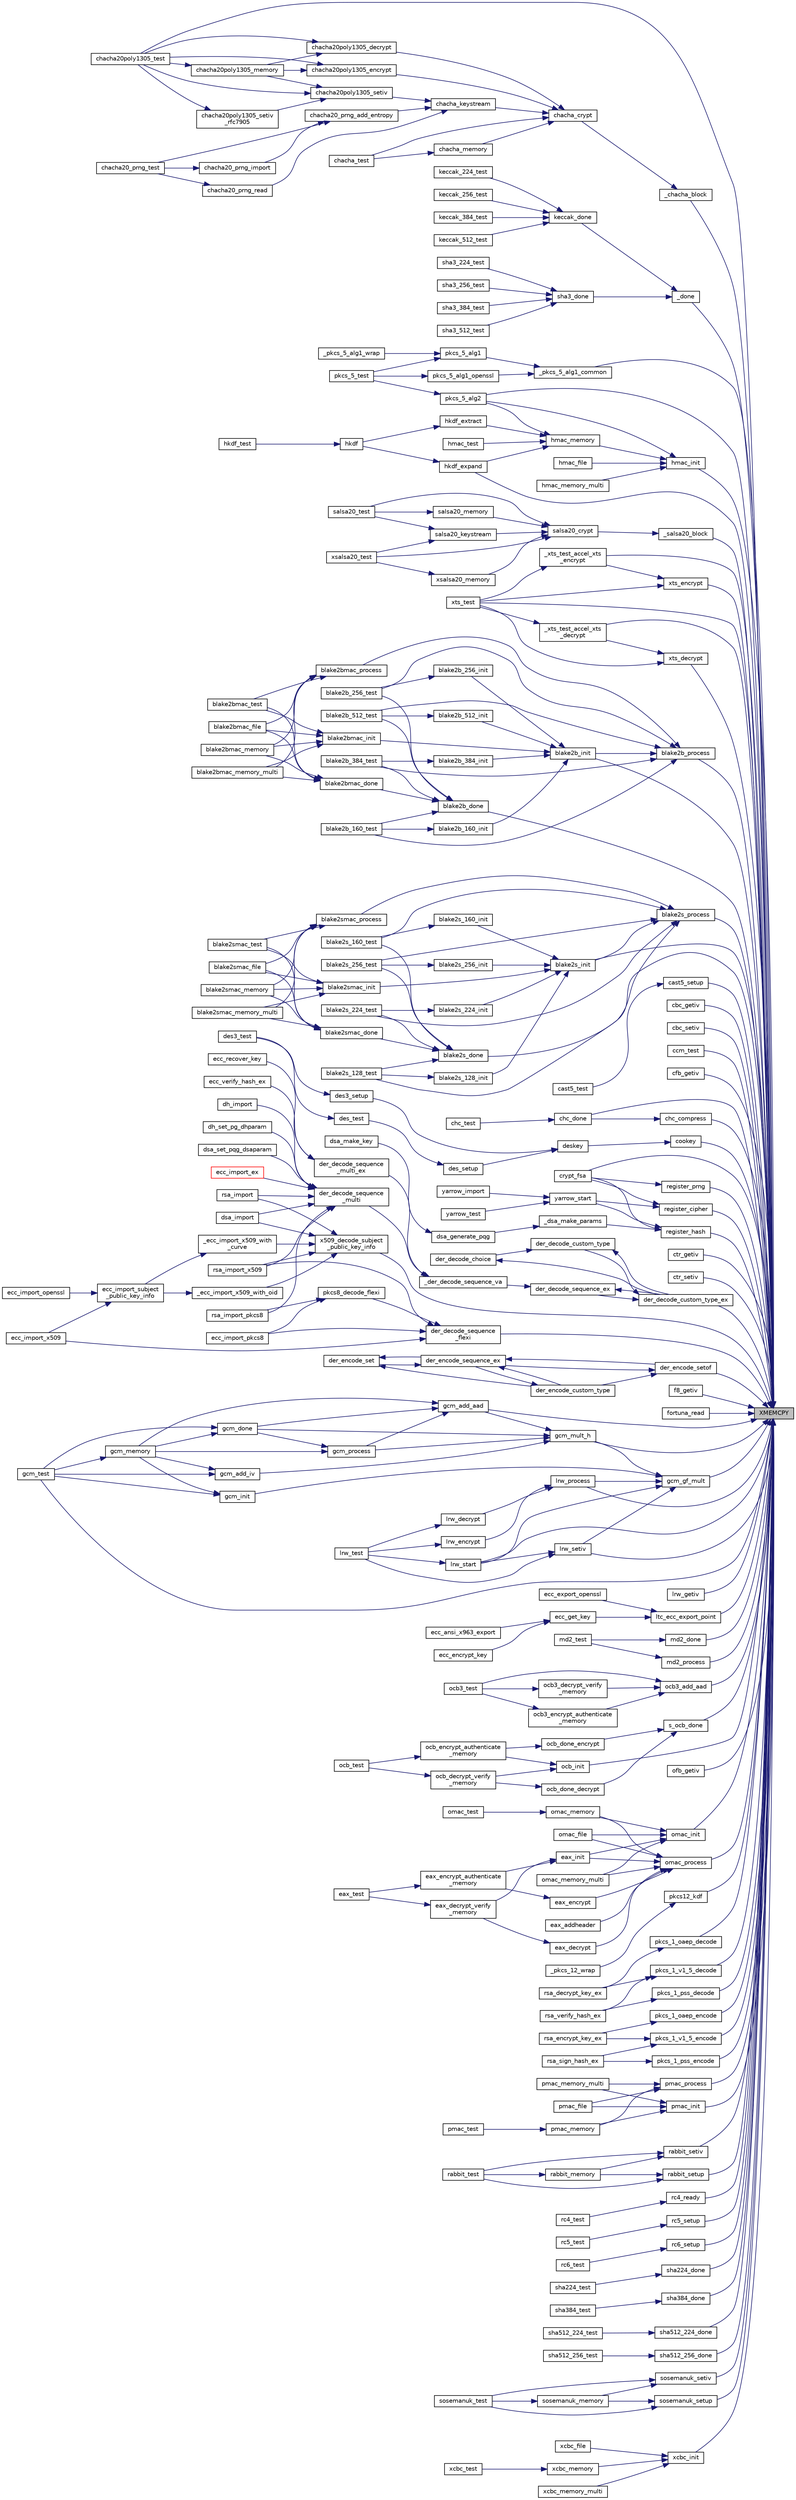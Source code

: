 digraph "XMEMCPY"
{
 // LATEX_PDF_SIZE
  edge [fontname="Helvetica",fontsize="10",labelfontname="Helvetica",labelfontsize="10"];
  node [fontname="Helvetica",fontsize="10",shape=record];
  rankdir="RL";
  Node494 [label="XMEMCPY",height=0.2,width=0.4,color="black", fillcolor="grey75", style="filled", fontcolor="black",tooltip=" "];
  Node494 -> Node495 [dir="back",color="midnightblue",fontsize="10",style="solid",fontname="Helvetica"];
  Node495 [label="_chacha_block",height=0.2,width=0.4,color="black", fillcolor="white", style="filled",URL="$chacha__crypt_8c.html#a0f59b85d38348fa6829e4cedb228c594",tooltip=" "];
  Node495 -> Node496 [dir="back",color="midnightblue",fontsize="10",style="solid",fontname="Helvetica"];
  Node496 [label="chacha_crypt",height=0.2,width=0.4,color="black", fillcolor="white", style="filled",URL="$chacha__crypt_8c.html#a1b1272fcac65a1e6a1ee555891b7c95e",tooltip="Encrypt (or decrypt) bytes of ciphertext (or plaintext) with ChaCha."];
  Node496 -> Node497 [dir="back",color="midnightblue",fontsize="10",style="solid",fontname="Helvetica"];
  Node497 [label="chacha20poly1305_decrypt",height=0.2,width=0.4,color="black", fillcolor="white", style="filled",URL="$chacha20poly1305__decrypt_8c.html#a720b42faa2bcb456a96865c180a1556d",tooltip="Decrypt bytes of ciphertext with ChaCha20Poly1305."];
  Node497 -> Node498 [dir="back",color="midnightblue",fontsize="10",style="solid",fontname="Helvetica"];
  Node498 [label="chacha20poly1305_memory",height=0.2,width=0.4,color="black", fillcolor="white", style="filled",URL="$chacha20poly1305__memory_8c.html#a1ad9f37fe4a4ac32fad1a1ab97f99d30",tooltip="Process an entire GCM packet in one call."];
  Node498 -> Node499 [dir="back",color="midnightblue",fontsize="10",style="solid",fontname="Helvetica"];
  Node499 [label="chacha20poly1305_test",height=0.2,width=0.4,color="black", fillcolor="white", style="filled",URL="$chacha20poly1305__test_8c.html#a3ed16a3fd7fc440bc9137936ddb99793",tooltip=" "];
  Node497 -> Node499 [dir="back",color="midnightblue",fontsize="10",style="solid",fontname="Helvetica"];
  Node496 -> Node500 [dir="back",color="midnightblue",fontsize="10",style="solid",fontname="Helvetica"];
  Node500 [label="chacha20poly1305_encrypt",height=0.2,width=0.4,color="black", fillcolor="white", style="filled",URL="$chacha20poly1305__encrypt_8c.html#ad2ae25bf3a8b5a6412f350da439c7950",tooltip="Encrypt bytes of ciphertext with ChaCha20Poly1305."];
  Node500 -> Node498 [dir="back",color="midnightblue",fontsize="10",style="solid",fontname="Helvetica"];
  Node500 -> Node499 [dir="back",color="midnightblue",fontsize="10",style="solid",fontname="Helvetica"];
  Node496 -> Node501 [dir="back",color="midnightblue",fontsize="10",style="solid",fontname="Helvetica"];
  Node501 [label="chacha_keystream",height=0.2,width=0.4,color="black", fillcolor="white", style="filled",URL="$chacha__keystream_8c.html#a3a29ed9997a58d432f9e8ddca7b90bdd",tooltip="Generate a stream of random bytes via ChaCha."];
  Node501 -> Node502 [dir="back",color="midnightblue",fontsize="10",style="solid",fontname="Helvetica"];
  Node502 [label="chacha20poly1305_setiv",height=0.2,width=0.4,color="black", fillcolor="white", style="filled",URL="$chacha20poly1305__setiv_8c.html#aec694a7406b22a534da1706070e98907",tooltip="Set IV + counter data to the ChaCha20Poly1305 state and reset the context."];
  Node502 -> Node498 [dir="back",color="midnightblue",fontsize="10",style="solid",fontname="Helvetica"];
  Node502 -> Node503 [dir="back",color="midnightblue",fontsize="10",style="solid",fontname="Helvetica"];
  Node503 [label="chacha20poly1305_setiv\l_rfc7905",height=0.2,width=0.4,color="black", fillcolor="white", style="filled",URL="$chacha20poly1305__setiv__rfc7905_8c.html#aa113643ea24d7f6a06a993ef52eef37b",tooltip="Set IV + counter data (with RFC7905-magic) to the ChaCha20Poly1305 state and reset the context."];
  Node503 -> Node499 [dir="back",color="midnightblue",fontsize="10",style="solid",fontname="Helvetica"];
  Node502 -> Node499 [dir="back",color="midnightblue",fontsize="10",style="solid",fontname="Helvetica"];
  Node501 -> Node504 [dir="back",color="midnightblue",fontsize="10",style="solid",fontname="Helvetica"];
  Node504 [label="chacha20_prng_add_entropy",height=0.2,width=0.4,color="black", fillcolor="white", style="filled",URL="$chacha20_8c.html#ae75ffa7e5ccf945ae352f106fb3b3f13",tooltip="Add entropy to the PRNG state."];
  Node504 -> Node505 [dir="back",color="midnightblue",fontsize="10",style="solid",fontname="Helvetica"];
  Node505 [label="chacha20_prng_import",height=0.2,width=0.4,color="black", fillcolor="white", style="filled",URL="$chacha20_8c.html#aec1d8ebf9e796fe1223995e48d665a92",tooltip="Import a PRNG state."];
  Node505 -> Node506 [dir="back",color="midnightblue",fontsize="10",style="solid",fontname="Helvetica"];
  Node506 [label="chacha20_prng_test",height=0.2,width=0.4,color="black", fillcolor="white", style="filled",URL="$chacha20_8c.html#a1c178a6f1b7255371d3340913c29b64a",tooltip="PRNG self-test."];
  Node504 -> Node506 [dir="back",color="midnightblue",fontsize="10",style="solid",fontname="Helvetica"];
  Node501 -> Node507 [dir="back",color="midnightblue",fontsize="10",style="solid",fontname="Helvetica"];
  Node507 [label="chacha20_prng_read",height=0.2,width=0.4,color="black", fillcolor="white", style="filled",URL="$chacha20_8c.html#a5adfff638ebc7c30cd3840ddd6807c30",tooltip="Read from the PRNG."];
  Node507 -> Node506 [dir="back",color="midnightblue",fontsize="10",style="solid",fontname="Helvetica"];
  Node496 -> Node508 [dir="back",color="midnightblue",fontsize="10",style="solid",fontname="Helvetica"];
  Node508 [label="chacha_memory",height=0.2,width=0.4,color="black", fillcolor="white", style="filled",URL="$chacha__memory_8c.html#abdc58552b8b6e826eccb18f706e08fa0",tooltip="Encrypt (or decrypt) bytes of ciphertext (or plaintext) with ChaCha."];
  Node508 -> Node509 [dir="back",color="midnightblue",fontsize="10",style="solid",fontname="Helvetica"];
  Node509 [label="chacha_test",height=0.2,width=0.4,color="black", fillcolor="white", style="filled",URL="$chacha__test_8c.html#a821d3fc42bdf4f88ee30ff85ba5aedd6",tooltip=" "];
  Node496 -> Node509 [dir="back",color="midnightblue",fontsize="10",style="solid",fontname="Helvetica"];
  Node494 -> Node510 [dir="back",color="midnightblue",fontsize="10",style="solid",fontname="Helvetica"];
  Node510 [label="_done",height=0.2,width=0.4,color="black", fillcolor="white", style="filled",URL="$sha3_8c.html#a70447c15a8370dc0c8353265433ef0da",tooltip=" "];
  Node510 -> Node511 [dir="back",color="midnightblue",fontsize="10",style="solid",fontname="Helvetica"];
  Node511 [label="keccak_done",height=0.2,width=0.4,color="black", fillcolor="white", style="filled",URL="$sha3_8c.html#a31831af26bc9cc4951ec2808dee5d4f3",tooltip=" "];
  Node511 -> Node512 [dir="back",color="midnightblue",fontsize="10",style="solid",fontname="Helvetica"];
  Node512 [label="keccak_224_test",height=0.2,width=0.4,color="black", fillcolor="white", style="filled",URL="$sha3__test_8c.html#abbe20bf64ded7367985637fe50b79bf6",tooltip=" "];
  Node511 -> Node513 [dir="back",color="midnightblue",fontsize="10",style="solid",fontname="Helvetica"];
  Node513 [label="keccak_256_test",height=0.2,width=0.4,color="black", fillcolor="white", style="filled",URL="$sha3__test_8c.html#ae239a7f95920b29d1f93a1fa8a243e1f",tooltip=" "];
  Node511 -> Node514 [dir="back",color="midnightblue",fontsize="10",style="solid",fontname="Helvetica"];
  Node514 [label="keccak_384_test",height=0.2,width=0.4,color="black", fillcolor="white", style="filled",URL="$sha3__test_8c.html#a90630c908fb0ac0a009c63152d56f0a0",tooltip=" "];
  Node511 -> Node515 [dir="back",color="midnightblue",fontsize="10",style="solid",fontname="Helvetica"];
  Node515 [label="keccak_512_test",height=0.2,width=0.4,color="black", fillcolor="white", style="filled",URL="$sha3__test_8c.html#a47fd72744c16de6a8c777d52f63f0879",tooltip=" "];
  Node510 -> Node516 [dir="back",color="midnightblue",fontsize="10",style="solid",fontname="Helvetica"];
  Node516 [label="sha3_done",height=0.2,width=0.4,color="black", fillcolor="white", style="filled",URL="$sha3_8c.html#a366200437edbbf12e1dda073566619e9",tooltip=" "];
  Node516 -> Node517 [dir="back",color="midnightblue",fontsize="10",style="solid",fontname="Helvetica"];
  Node517 [label="sha3_224_test",height=0.2,width=0.4,color="black", fillcolor="white", style="filled",URL="$sha3__test_8c.html#a53d3cf451582bb9c57a032d967cbdecb",tooltip=" "];
  Node516 -> Node518 [dir="back",color="midnightblue",fontsize="10",style="solid",fontname="Helvetica"];
  Node518 [label="sha3_256_test",height=0.2,width=0.4,color="black", fillcolor="white", style="filled",URL="$sha3__test_8c.html#aafa6f2186a83cf477969e60264de4d7c",tooltip=" "];
  Node516 -> Node519 [dir="back",color="midnightblue",fontsize="10",style="solid",fontname="Helvetica"];
  Node519 [label="sha3_384_test",height=0.2,width=0.4,color="black", fillcolor="white", style="filled",URL="$sha3__test_8c.html#a2b995816e706a145a50e2714a48bc37d",tooltip=" "];
  Node516 -> Node520 [dir="back",color="midnightblue",fontsize="10",style="solid",fontname="Helvetica"];
  Node520 [label="sha3_512_test",height=0.2,width=0.4,color="black", fillcolor="white", style="filled",URL="$sha3__test_8c.html#a64686c97ddb8c28598ee5d0d36f2af6c",tooltip=" "];
  Node494 -> Node521 [dir="back",color="midnightblue",fontsize="10",style="solid",fontname="Helvetica"];
  Node521 [label="_pkcs_5_alg1_common",height=0.2,width=0.4,color="black", fillcolor="white", style="filled",URL="$pkcs__5__1_8c.html#aa4612634ecf7147a57dfe724150e059a",tooltip="Execute PKCS #5 v1 in strict or OpenSSL EVP_BytesToKey()-compat mode."];
  Node521 -> Node522 [dir="back",color="midnightblue",fontsize="10",style="solid",fontname="Helvetica"];
  Node522 [label="pkcs_5_alg1",height=0.2,width=0.4,color="black", fillcolor="white", style="filled",URL="$pkcs__5__1_8c.html#ad4834c485adb4fc776af355582a96cb6",tooltip="Execute PKCS #5 v1 - Strict mode (no OpenSSL-compatible extension)"];
  Node522 -> Node523 [dir="back",color="midnightblue",fontsize="10",style="solid",fontname="Helvetica"];
  Node523 [label="_pkcs_5_alg1_wrap",height=0.2,width=0.4,color="black", fillcolor="white", style="filled",URL="$pbes1_8c.html#a24bb0a681a92f4c5c6b0b10b55bd825e",tooltip=" "];
  Node522 -> Node524 [dir="back",color="midnightblue",fontsize="10",style="solid",fontname="Helvetica"];
  Node524 [label="pkcs_5_test",height=0.2,width=0.4,color="black", fillcolor="white", style="filled",URL="$pkcs__5__test_8c.html#a1a78c0bca3595115dd9272c2026b607e",tooltip="PKCS #5 self-test."];
  Node521 -> Node525 [dir="back",color="midnightblue",fontsize="10",style="solid",fontname="Helvetica"];
  Node525 [label="pkcs_5_alg1_openssl",height=0.2,width=0.4,color="black", fillcolor="white", style="filled",URL="$pkcs__5__1_8c.html#ac6e1537b6861bbd16dff1469982277f1",tooltip="Execute PKCS #5 v1 - OpenSSL-extension-compatible mode."];
  Node525 -> Node524 [dir="back",color="midnightblue",fontsize="10",style="solid",fontname="Helvetica"];
  Node494 -> Node526 [dir="back",color="midnightblue",fontsize="10",style="solid",fontname="Helvetica"];
  Node526 [label="_salsa20_block",height=0.2,width=0.4,color="black", fillcolor="white", style="filled",URL="$salsa20__crypt_8c.html#af84eeda458c4aba7b72d6fb99fc70242",tooltip=" "];
  Node526 -> Node527 [dir="back",color="midnightblue",fontsize="10",style="solid",fontname="Helvetica"];
  Node527 [label="salsa20_crypt",height=0.2,width=0.4,color="black", fillcolor="white", style="filled",URL="$salsa20__crypt_8c.html#ac9983b8790b277b19ac0e6efcd5bc298",tooltip="Encrypt (or decrypt) bytes of ciphertext (or plaintext) with Salsa20."];
  Node527 -> Node528 [dir="back",color="midnightblue",fontsize="10",style="solid",fontname="Helvetica"];
  Node528 [label="salsa20_keystream",height=0.2,width=0.4,color="black", fillcolor="white", style="filled",URL="$salsa20__keystream_8c.html#a748ea714271d7ecbdc75ff94eae0c15d",tooltip="Generate a stream of random bytes via Salsa20."];
  Node528 -> Node529 [dir="back",color="midnightblue",fontsize="10",style="solid",fontname="Helvetica"];
  Node529 [label="salsa20_test",height=0.2,width=0.4,color="black", fillcolor="white", style="filled",URL="$salsa20__test_8c.html#a502decc5b83b4208d744ea2a21aeb366",tooltip=" "];
  Node528 -> Node530 [dir="back",color="midnightblue",fontsize="10",style="solid",fontname="Helvetica"];
  Node530 [label="xsalsa20_test",height=0.2,width=0.4,color="black", fillcolor="white", style="filled",URL="$xsalsa20__test_8c.html#a3a6ef542e6adb8439f75d3ac042ac0e5",tooltip=" "];
  Node527 -> Node531 [dir="back",color="midnightblue",fontsize="10",style="solid",fontname="Helvetica"];
  Node531 [label="salsa20_memory",height=0.2,width=0.4,color="black", fillcolor="white", style="filled",URL="$salsa20__memory_8c.html#a5f1eb225450c6f7ccd042dbce38db56a",tooltip="Encrypt (or decrypt) bytes of ciphertext (or plaintext) with Salsa20."];
  Node531 -> Node529 [dir="back",color="midnightblue",fontsize="10",style="solid",fontname="Helvetica"];
  Node527 -> Node529 [dir="back",color="midnightblue",fontsize="10",style="solid",fontname="Helvetica"];
  Node527 -> Node532 [dir="back",color="midnightblue",fontsize="10",style="solid",fontname="Helvetica"];
  Node532 [label="xsalsa20_memory",height=0.2,width=0.4,color="black", fillcolor="white", style="filled",URL="$xsalsa20__memory_8c.html#a07c4bf65051eaa8738b55b2e1238be10",tooltip="Encrypt (or decrypt) bytes of ciphertext (or plaintext) with XSalsa20."];
  Node532 -> Node530 [dir="back",color="midnightblue",fontsize="10",style="solid",fontname="Helvetica"];
  Node527 -> Node530 [dir="back",color="midnightblue",fontsize="10",style="solid",fontname="Helvetica"];
  Node494 -> Node533 [dir="back",color="midnightblue",fontsize="10",style="solid",fontname="Helvetica"];
  Node533 [label="_xts_test_accel_xts\l_decrypt",height=0.2,width=0.4,color="black", fillcolor="white", style="filled",URL="$xts__test_8c.html#ac6d3b700cb3534684c81d8975c3c1e49",tooltip=" "];
  Node533 -> Node534 [dir="back",color="midnightblue",fontsize="10",style="solid",fontname="Helvetica"];
  Node534 [label="xts_test",height=0.2,width=0.4,color="black", fillcolor="white", style="filled",URL="$xts__test_8c.html#a8e893dde81f654451ba645d3a162dc24",tooltip="Source donated by Elliptic Semiconductor Inc (www.ellipticsemi.com) to the LibTom Projects."];
  Node494 -> Node535 [dir="back",color="midnightblue",fontsize="10",style="solid",fontname="Helvetica"];
  Node535 [label="_xts_test_accel_xts\l_encrypt",height=0.2,width=0.4,color="black", fillcolor="white", style="filled",URL="$xts__test_8c.html#a097b3a9b119f5ee53122c2552ef9d70e",tooltip=" "];
  Node535 -> Node534 [dir="back",color="midnightblue",fontsize="10",style="solid",fontname="Helvetica"];
  Node494 -> Node536 [dir="back",color="midnightblue",fontsize="10",style="solid",fontname="Helvetica"];
  Node536 [label="blake2b_done",height=0.2,width=0.4,color="black", fillcolor="white", style="filled",URL="$blake2b_8c.html#a0f0734cf05cdaa86e4658738c06653c2",tooltip="Terminate the hash to get the digest."];
  Node536 -> Node537 [dir="back",color="midnightblue",fontsize="10",style="solid",fontname="Helvetica"];
  Node537 [label="blake2b_160_test",height=0.2,width=0.4,color="black", fillcolor="white", style="filled",URL="$blake2b_8c.html#ada54df5eb119d8d34e55c004c98fa1c5",tooltip="Self-test the hash."];
  Node536 -> Node538 [dir="back",color="midnightblue",fontsize="10",style="solid",fontname="Helvetica"];
  Node538 [label="blake2b_256_test",height=0.2,width=0.4,color="black", fillcolor="white", style="filled",URL="$blake2b_8c.html#a53be5fcfcd1910bf5aae5013563e396b",tooltip="Self-test the hash."];
  Node536 -> Node539 [dir="back",color="midnightblue",fontsize="10",style="solid",fontname="Helvetica"];
  Node539 [label="blake2b_384_test",height=0.2,width=0.4,color="black", fillcolor="white", style="filled",URL="$blake2b_8c.html#a7e9931db13f3096dc2521ecc353539c4",tooltip="Self-test the hash."];
  Node536 -> Node540 [dir="back",color="midnightblue",fontsize="10",style="solid",fontname="Helvetica"];
  Node540 [label="blake2b_512_test",height=0.2,width=0.4,color="black", fillcolor="white", style="filled",URL="$blake2b_8c.html#ad2bd405cb693aaaef5ea8811859eddd0",tooltip="Self-test the hash."];
  Node536 -> Node541 [dir="back",color="midnightblue",fontsize="10",style="solid",fontname="Helvetica"];
  Node541 [label="blake2bmac_done",height=0.2,width=0.4,color="black", fillcolor="white", style="filled",URL="$blake2bmac_8c.html#a9e287a6617ddcbeae84b0f486990aa11",tooltip="Terminate a BLAKE2B MAC session."];
  Node541 -> Node542 [dir="back",color="midnightblue",fontsize="10",style="solid",fontname="Helvetica"];
  Node542 [label="blake2bmac_file",height=0.2,width=0.4,color="black", fillcolor="white", style="filled",URL="$blake2bmac__file_8c.html#a372c957a4b186ee3a6f737eacfd0b9b3",tooltip="BLAKE2B MAC a file."];
  Node541 -> Node543 [dir="back",color="midnightblue",fontsize="10",style="solid",fontname="Helvetica"];
  Node543 [label="blake2bmac_memory",height=0.2,width=0.4,color="black", fillcolor="white", style="filled",URL="$blake2bmac__memory_8c.html#a77f61ab09e05bfd6b7953ec24b3f55c0",tooltip="BLAKE2B MAC a block of memory to produce the authentication tag."];
  Node541 -> Node544 [dir="back",color="midnightblue",fontsize="10",style="solid",fontname="Helvetica"];
  Node544 [label="blake2bmac_memory_multi",height=0.2,width=0.4,color="black", fillcolor="white", style="filled",URL="$blake2bmac__memory__multi_8c.html#aec804c047997d283f5b0d8ec8b8c20c0",tooltip="BLAKE2B MAC multiple blocks of memory to produce the authentication tag."];
  Node541 -> Node545 [dir="back",color="midnightblue",fontsize="10",style="solid",fontname="Helvetica"];
  Node545 [label="blake2bmac_test",height=0.2,width=0.4,color="black", fillcolor="white", style="filled",URL="$blake2bmac__test_8c.html#ad73d93774d527ef21c4fa0da9bafbb60",tooltip=" "];
  Node494 -> Node546 [dir="back",color="midnightblue",fontsize="10",style="solid",fontname="Helvetica"];
  Node546 [label="blake2b_init",height=0.2,width=0.4,color="black", fillcolor="white", style="filled",URL="$blake2b_8c.html#a1f07c7dccb6eb40dfd3c86314c103174",tooltip="Initialize the hash/MAC state."];
  Node546 -> Node547 [dir="back",color="midnightblue",fontsize="10",style="solid",fontname="Helvetica"];
  Node547 [label="blake2b_160_init",height=0.2,width=0.4,color="black", fillcolor="white", style="filled",URL="$blake2b_8c.html#a052af9541a8f79e9217d996de94b1b8a",tooltip="Initialize the hash state."];
  Node547 -> Node537 [dir="back",color="midnightblue",fontsize="10",style="solid",fontname="Helvetica"];
  Node546 -> Node548 [dir="back",color="midnightblue",fontsize="10",style="solid",fontname="Helvetica"];
  Node548 [label="blake2b_256_init",height=0.2,width=0.4,color="black", fillcolor="white", style="filled",URL="$blake2b_8c.html#ae4b7d7f4c73a528fc5a3ebcec766025b",tooltip="Initialize the hash state."];
  Node548 -> Node538 [dir="back",color="midnightblue",fontsize="10",style="solid",fontname="Helvetica"];
  Node546 -> Node549 [dir="back",color="midnightblue",fontsize="10",style="solid",fontname="Helvetica"];
  Node549 [label="blake2b_384_init",height=0.2,width=0.4,color="black", fillcolor="white", style="filled",URL="$blake2b_8c.html#a95985494dcd2c6b0106b3f15499ccf42",tooltip="Initialize the hash state."];
  Node549 -> Node539 [dir="back",color="midnightblue",fontsize="10",style="solid",fontname="Helvetica"];
  Node546 -> Node550 [dir="back",color="midnightblue",fontsize="10",style="solid",fontname="Helvetica"];
  Node550 [label="blake2b_512_init",height=0.2,width=0.4,color="black", fillcolor="white", style="filled",URL="$blake2b_8c.html#adb0897fdd5dee9830adcb23b19ebe0f1",tooltip="Initialize the hash state."];
  Node550 -> Node540 [dir="back",color="midnightblue",fontsize="10",style="solid",fontname="Helvetica"];
  Node546 -> Node551 [dir="back",color="midnightblue",fontsize="10",style="solid",fontname="Helvetica"];
  Node551 [label="blake2bmac_init",height=0.2,width=0.4,color="black", fillcolor="white", style="filled",URL="$blake2bmac_8c.html#af04b5fc328376e2434cdff29e2beae41",tooltip="Initialize an BLAKE2B MAC context."];
  Node551 -> Node542 [dir="back",color="midnightblue",fontsize="10",style="solid",fontname="Helvetica"];
  Node551 -> Node543 [dir="back",color="midnightblue",fontsize="10",style="solid",fontname="Helvetica"];
  Node551 -> Node544 [dir="back",color="midnightblue",fontsize="10",style="solid",fontname="Helvetica"];
  Node551 -> Node545 [dir="back",color="midnightblue",fontsize="10",style="solid",fontname="Helvetica"];
  Node494 -> Node552 [dir="back",color="midnightblue",fontsize="10",style="solid",fontname="Helvetica"];
  Node552 [label="blake2b_process",height=0.2,width=0.4,color="black", fillcolor="white", style="filled",URL="$blake2b_8c.html#abba3140d3bca5aaf1130479604e26580",tooltip="Process a block of memory through the hash."];
  Node552 -> Node537 [dir="back",color="midnightblue",fontsize="10",style="solid",fontname="Helvetica"];
  Node552 -> Node538 [dir="back",color="midnightblue",fontsize="10",style="solid",fontname="Helvetica"];
  Node552 -> Node539 [dir="back",color="midnightblue",fontsize="10",style="solid",fontname="Helvetica"];
  Node552 -> Node540 [dir="back",color="midnightblue",fontsize="10",style="solid",fontname="Helvetica"];
  Node552 -> Node546 [dir="back",color="midnightblue",fontsize="10",style="solid",fontname="Helvetica"];
  Node552 -> Node553 [dir="back",color="midnightblue",fontsize="10",style="solid",fontname="Helvetica"];
  Node553 [label="blake2bmac_process",height=0.2,width=0.4,color="black", fillcolor="white", style="filled",URL="$blake2bmac_8c.html#a66cfb7a289cebc8a67ebfd6843377d15",tooltip="Process data through BLAKE2B MAC."];
  Node553 -> Node542 [dir="back",color="midnightblue",fontsize="10",style="solid",fontname="Helvetica"];
  Node553 -> Node543 [dir="back",color="midnightblue",fontsize="10",style="solid",fontname="Helvetica"];
  Node553 -> Node544 [dir="back",color="midnightblue",fontsize="10",style="solid",fontname="Helvetica"];
  Node553 -> Node545 [dir="back",color="midnightblue",fontsize="10",style="solid",fontname="Helvetica"];
  Node494 -> Node554 [dir="back",color="midnightblue",fontsize="10",style="solid",fontname="Helvetica"];
  Node554 [label="blake2s_done",height=0.2,width=0.4,color="black", fillcolor="white", style="filled",URL="$blake2s_8c.html#a951f967f191626d78ef0c4202dceac46",tooltip="Terminate the hash to get the digest."];
  Node554 -> Node555 [dir="back",color="midnightblue",fontsize="10",style="solid",fontname="Helvetica"];
  Node555 [label="blake2s_128_test",height=0.2,width=0.4,color="black", fillcolor="white", style="filled",URL="$blake2s_8c.html#a35ad837b8eb060d5ada9e83aa4fc05e1",tooltip="Self-test the hash."];
  Node554 -> Node556 [dir="back",color="midnightblue",fontsize="10",style="solid",fontname="Helvetica"];
  Node556 [label="blake2s_160_test",height=0.2,width=0.4,color="black", fillcolor="white", style="filled",URL="$blake2s_8c.html#a547bd6f8ec7604f9482ca05d52de1d53",tooltip="Self-test the hash."];
  Node554 -> Node557 [dir="back",color="midnightblue",fontsize="10",style="solid",fontname="Helvetica"];
  Node557 [label="blake2s_224_test",height=0.2,width=0.4,color="black", fillcolor="white", style="filled",URL="$blake2s_8c.html#ab0d7984b339f968398dc6b63fb3732f5",tooltip="Self-test the hash."];
  Node554 -> Node558 [dir="back",color="midnightblue",fontsize="10",style="solid",fontname="Helvetica"];
  Node558 [label="blake2s_256_test",height=0.2,width=0.4,color="black", fillcolor="white", style="filled",URL="$blake2s_8c.html#a89560ab6554753baea0950372744f02e",tooltip="Self-test the hash."];
  Node554 -> Node559 [dir="back",color="midnightblue",fontsize="10",style="solid",fontname="Helvetica"];
  Node559 [label="blake2smac_done",height=0.2,width=0.4,color="black", fillcolor="white", style="filled",URL="$blake2smac_8c.html#af268b3c5222438337934ed26be851579",tooltip="Terminate a BLAKE2S MAC session."];
  Node559 -> Node560 [dir="back",color="midnightblue",fontsize="10",style="solid",fontname="Helvetica"];
  Node560 [label="blake2smac_file",height=0.2,width=0.4,color="black", fillcolor="white", style="filled",URL="$blake2smac__file_8c.html#abc529c6de44b41397be3a1d166d9a7ba",tooltip="BLAKE2S MAC a file."];
  Node559 -> Node561 [dir="back",color="midnightblue",fontsize="10",style="solid",fontname="Helvetica"];
  Node561 [label="blake2smac_memory",height=0.2,width=0.4,color="black", fillcolor="white", style="filled",URL="$blake2smac__memory_8c.html#aea1e8633862804ea1944985b7c5f17d8",tooltip="BLAKE2S MAC a block of memory to produce the authentication tag."];
  Node559 -> Node562 [dir="back",color="midnightblue",fontsize="10",style="solid",fontname="Helvetica"];
  Node562 [label="blake2smac_memory_multi",height=0.2,width=0.4,color="black", fillcolor="white", style="filled",URL="$blake2smac__memory__multi_8c.html#a535ad0f9c023812c0651cd566912d958",tooltip="BLAKE2S MAC multiple blocks of memory to produce the authentication tag."];
  Node559 -> Node563 [dir="back",color="midnightblue",fontsize="10",style="solid",fontname="Helvetica"];
  Node563 [label="blake2smac_test",height=0.2,width=0.4,color="black", fillcolor="white", style="filled",URL="$blake2smac__test_8c.html#a42d2cb7bf53a66b206aef3ba1a889173",tooltip=" "];
  Node494 -> Node564 [dir="back",color="midnightblue",fontsize="10",style="solid",fontname="Helvetica"];
  Node564 [label="blake2s_init",height=0.2,width=0.4,color="black", fillcolor="white", style="filled",URL="$blake2s_8c.html#a93c803f6354c661107d65ddc22cfc77f",tooltip="Initialize the hash/MAC state."];
  Node564 -> Node565 [dir="back",color="midnightblue",fontsize="10",style="solid",fontname="Helvetica"];
  Node565 [label="blake2s_128_init",height=0.2,width=0.4,color="black", fillcolor="white", style="filled",URL="$blake2s_8c.html#a3ffef0e3850163c769ac81d187d880db",tooltip="Initialize the hash state."];
  Node565 -> Node555 [dir="back",color="midnightblue",fontsize="10",style="solid",fontname="Helvetica"];
  Node564 -> Node566 [dir="back",color="midnightblue",fontsize="10",style="solid",fontname="Helvetica"];
  Node566 [label="blake2s_160_init",height=0.2,width=0.4,color="black", fillcolor="white", style="filled",URL="$blake2s_8c.html#ad1196cb2fa2a712bb4863d6718782e11",tooltip="Initialize the hash state."];
  Node566 -> Node556 [dir="back",color="midnightblue",fontsize="10",style="solid",fontname="Helvetica"];
  Node564 -> Node567 [dir="back",color="midnightblue",fontsize="10",style="solid",fontname="Helvetica"];
  Node567 [label="blake2s_224_init",height=0.2,width=0.4,color="black", fillcolor="white", style="filled",URL="$blake2s_8c.html#a39d88962176ad783d902a6c4f569b1fe",tooltip="Initialize the hash state."];
  Node567 -> Node557 [dir="back",color="midnightblue",fontsize="10",style="solid",fontname="Helvetica"];
  Node564 -> Node568 [dir="back",color="midnightblue",fontsize="10",style="solid",fontname="Helvetica"];
  Node568 [label="blake2s_256_init",height=0.2,width=0.4,color="black", fillcolor="white", style="filled",URL="$blake2s_8c.html#aeed065e85d4d9ad6ef1f785da9dcb06f",tooltip="Initialize the hash state."];
  Node568 -> Node558 [dir="back",color="midnightblue",fontsize="10",style="solid",fontname="Helvetica"];
  Node564 -> Node569 [dir="back",color="midnightblue",fontsize="10",style="solid",fontname="Helvetica"];
  Node569 [label="blake2smac_init",height=0.2,width=0.4,color="black", fillcolor="white", style="filled",URL="$blake2smac_8c.html#ac5b0577823c5740bc16b658ba4dbfd02",tooltip="Initialize an BLAKE2S MAC context."];
  Node569 -> Node560 [dir="back",color="midnightblue",fontsize="10",style="solid",fontname="Helvetica"];
  Node569 -> Node561 [dir="back",color="midnightblue",fontsize="10",style="solid",fontname="Helvetica"];
  Node569 -> Node562 [dir="back",color="midnightblue",fontsize="10",style="solid",fontname="Helvetica"];
  Node569 -> Node563 [dir="back",color="midnightblue",fontsize="10",style="solid",fontname="Helvetica"];
  Node494 -> Node570 [dir="back",color="midnightblue",fontsize="10",style="solid",fontname="Helvetica"];
  Node570 [label="blake2s_process",height=0.2,width=0.4,color="black", fillcolor="white", style="filled",URL="$blake2s_8c.html#ad8751ffefd8ef5161beb25e770f81628",tooltip="Process a block of memory through the hash."];
  Node570 -> Node555 [dir="back",color="midnightblue",fontsize="10",style="solid",fontname="Helvetica"];
  Node570 -> Node556 [dir="back",color="midnightblue",fontsize="10",style="solid",fontname="Helvetica"];
  Node570 -> Node557 [dir="back",color="midnightblue",fontsize="10",style="solid",fontname="Helvetica"];
  Node570 -> Node558 [dir="back",color="midnightblue",fontsize="10",style="solid",fontname="Helvetica"];
  Node570 -> Node564 [dir="back",color="midnightblue",fontsize="10",style="solid",fontname="Helvetica"];
  Node570 -> Node571 [dir="back",color="midnightblue",fontsize="10",style="solid",fontname="Helvetica"];
  Node571 [label="blake2smac_process",height=0.2,width=0.4,color="black", fillcolor="white", style="filled",URL="$blake2smac_8c.html#a6d340d92c2d47da70bb0d1cbf471869c",tooltip="Process data through BLAKE2S MAC."];
  Node571 -> Node560 [dir="back",color="midnightblue",fontsize="10",style="solid",fontname="Helvetica"];
  Node571 -> Node561 [dir="back",color="midnightblue",fontsize="10",style="solid",fontname="Helvetica"];
  Node571 -> Node562 [dir="back",color="midnightblue",fontsize="10",style="solid",fontname="Helvetica"];
  Node571 -> Node563 [dir="back",color="midnightblue",fontsize="10",style="solid",fontname="Helvetica"];
  Node494 -> Node572 [dir="back",color="midnightblue",fontsize="10",style="solid",fontname="Helvetica"];
  Node572 [label="cast5_setup",height=0.2,width=0.4,color="black", fillcolor="white", style="filled",URL="$cast5_8c.html#aa76a3eb67caeddcfdc467a5d3fde9f1a",tooltip="Initialize the LTC_CAST5 block cipher."];
  Node572 -> Node573 [dir="back",color="midnightblue",fontsize="10",style="solid",fontname="Helvetica"];
  Node573 [label="cast5_test",height=0.2,width=0.4,color="black", fillcolor="white", style="filled",URL="$cast5_8c.html#a43713a874b3ac6a93bbeed5dd301f455",tooltip="Performs a self-test of the LTC_CAST5 block cipher."];
  Node494 -> Node574 [dir="back",color="midnightblue",fontsize="10",style="solid",fontname="Helvetica"];
  Node574 [label="cbc_getiv",height=0.2,width=0.4,color="black", fillcolor="white", style="filled",URL="$cbc__getiv_8c.html#aa8cf02646123c3f6cdc27cf5d2d20ad6",tooltip="Get the current initialization vector."];
  Node494 -> Node575 [dir="back",color="midnightblue",fontsize="10",style="solid",fontname="Helvetica"];
  Node575 [label="cbc_setiv",height=0.2,width=0.4,color="black", fillcolor="white", style="filled",URL="$cbc__setiv_8c.html#a89cf7cf4cb24b2511dea778930c1772d",tooltip="Set an initialization vector."];
  Node494 -> Node576 [dir="back",color="midnightblue",fontsize="10",style="solid",fontname="Helvetica"];
  Node576 [label="ccm_test",height=0.2,width=0.4,color="black", fillcolor="white", style="filled",URL="$ccm__test_8c.html#af02fbfac6da1b71a49ad14537796b006",tooltip=" "];
  Node494 -> Node577 [dir="back",color="midnightblue",fontsize="10",style="solid",fontname="Helvetica"];
  Node577 [label="cfb_getiv",height=0.2,width=0.4,color="black", fillcolor="white", style="filled",URL="$cfb__getiv_8c.html#ad02a6309eccfc97ede61293220e5e76f",tooltip="Get the current initialization vector."];
  Node494 -> Node499 [dir="back",color="midnightblue",fontsize="10",style="solid",fontname="Helvetica"];
  Node494 -> Node578 [dir="back",color="midnightblue",fontsize="10",style="solid",fontname="Helvetica"];
  Node578 [label="chc_compress",height=0.2,width=0.4,color="black", fillcolor="white", style="filled",URL="$chc_8c.html#ab3ddd709c120ad803c832dd2660dc650",tooltip=" "];
  Node578 -> Node579 [dir="back",color="midnightblue",fontsize="10",style="solid",fontname="Helvetica"];
  Node579 [label="chc_done",height=0.2,width=0.4,color="black", fillcolor="white", style="filled",URL="$chc_8c.html#a6c643b9e5929a5ce3426410fd4eceb59",tooltip="Terminate the hash to get the digest."];
  Node579 -> Node580 [dir="back",color="midnightblue",fontsize="10",style="solid",fontname="Helvetica"];
  Node580 [label="chc_test",height=0.2,width=0.4,color="black", fillcolor="white", style="filled",URL="$chc_8c.html#a1467e832993ba079f27160687745fdcd",tooltip="Self-test the hash."];
  Node494 -> Node579 [dir="back",color="midnightblue",fontsize="10",style="solid",fontname="Helvetica"];
  Node494 -> Node581 [dir="back",color="midnightblue",fontsize="10",style="solid",fontname="Helvetica"];
  Node581 [label="cookey",height=0.2,width=0.4,color="black", fillcolor="white", style="filled",URL="$des_8c.html#a48f9d9ac142cef1ed08a54502cb8c5f7",tooltip=" "];
  Node581 -> Node582 [dir="back",color="midnightblue",fontsize="10",style="solid",fontname="Helvetica"];
  Node582 [label="deskey",height=0.2,width=0.4,color="black", fillcolor="white", style="filled",URL="$des_8c.html#a318fa41e408b0ac2ff7cbd4cc1b88f46",tooltip=" "];
  Node582 -> Node583 [dir="back",color="midnightblue",fontsize="10",style="solid",fontname="Helvetica"];
  Node583 [label="des3_setup",height=0.2,width=0.4,color="black", fillcolor="white", style="filled",URL="$des_8c.html#a9d44ff389c97c490ae7ac9e7f6be21f8",tooltip="Initialize the 3LTC_DES-EDE block cipher."];
  Node583 -> Node584 [dir="back",color="midnightblue",fontsize="10",style="solid",fontname="Helvetica"];
  Node584 [label="des3_test",height=0.2,width=0.4,color="black", fillcolor="white", style="filled",URL="$des_8c.html#ac6f22505ef05d826646a1d64542682e4",tooltip=" "];
  Node582 -> Node585 [dir="back",color="midnightblue",fontsize="10",style="solid",fontname="Helvetica"];
  Node585 [label="des_setup",height=0.2,width=0.4,color="black", fillcolor="white", style="filled",URL="$des_8c.html#ae212a3a7d8ce6022b2d0e27ba3627cc0",tooltip="Initialize the LTC_DES block cipher."];
  Node585 -> Node586 [dir="back",color="midnightblue",fontsize="10",style="solid",fontname="Helvetica"];
  Node586 [label="des_test",height=0.2,width=0.4,color="black", fillcolor="white", style="filled",URL="$des_8c.html#a27b8e19aa00b5b9b5c4e70fcc4b18fc6",tooltip="Performs a self-test of the LTC_DES block cipher."];
  Node586 -> Node584 [dir="back",color="midnightblue",fontsize="10",style="solid",fontname="Helvetica"];
  Node494 -> Node587 [dir="back",color="midnightblue",fontsize="10",style="solid",fontname="Helvetica"];
  Node587 [label="crypt_fsa",height=0.2,width=0.4,color="black", fillcolor="white", style="filled",URL="$crypt__fsa_8c.html#aefa03a9ea8721b2d7c4ec148f3124c03",tooltip=" "];
  Node494 -> Node588 [dir="back",color="midnightblue",fontsize="10",style="solid",fontname="Helvetica"];
  Node588 [label="ctr_getiv",height=0.2,width=0.4,color="black", fillcolor="white", style="filled",URL="$ctr__getiv_8c.html#ad840a71df50c09bc7fa9569657df879d",tooltip="Get the current initialization vector."];
  Node494 -> Node589 [dir="back",color="midnightblue",fontsize="10",style="solid",fontname="Helvetica"];
  Node589 [label="ctr_setiv",height=0.2,width=0.4,color="black", fillcolor="white", style="filled",URL="$ctr__setiv_8c.html#a84d3996d231ac6722cd78c6021ee494b",tooltip="Set an initialization vector."];
  Node494 -> Node590 [dir="back",color="midnightblue",fontsize="10",style="solid",fontname="Helvetica"];
  Node590 [label="der_decode_custom_type_ex",height=0.2,width=0.4,color="black", fillcolor="white", style="filled",URL="$der__decode__custom__type_8c.html#aaa3acc13042e5d9244ac279a354775fe",tooltip="Extended-decode a Custom type."];
  Node590 -> Node591 [dir="back",color="midnightblue",fontsize="10",style="solid",fontname="Helvetica"];
  Node591 [label="der_decode_custom_type",height=0.2,width=0.4,color="black", fillcolor="white", style="filled",URL="$der__decode__custom__type_8c.html#a698f6c64586707819ebd6f90a14264e8",tooltip="Decode a Custom type."];
  Node591 -> Node592 [dir="back",color="midnightblue",fontsize="10",style="solid",fontname="Helvetica"];
  Node592 [label="der_decode_choice",height=0.2,width=0.4,color="black", fillcolor="white", style="filled",URL="$der__decode__choice_8c.html#abbc3f8406cbf0c2d75b1c801192dcad4",tooltip="Decode a CHOICE."];
  Node592 -> Node590 [dir="back",color="midnightblue",fontsize="10",style="solid",fontname="Helvetica"];
  Node591 -> Node590 [dir="back",color="midnightblue",fontsize="10",style="solid",fontname="Helvetica"];
  Node590 -> Node593 [dir="back",color="midnightblue",fontsize="10",style="solid",fontname="Helvetica"];
  Node593 [label="der_decode_sequence_ex",height=0.2,width=0.4,color="black", fillcolor="white", style="filled",URL="$der__decode__sequence__ex_8c.html#a388cbc3f5c404637bc51f9dfb2d4f677",tooltip="Decode a SEQUENCE."];
  Node593 -> Node590 [dir="back",color="midnightblue",fontsize="10",style="solid",fontname="Helvetica"];
  Node593 -> Node594 [dir="back",color="midnightblue",fontsize="10",style="solid",fontname="Helvetica"];
  Node594 [label="_der_decode_sequence_va",height=0.2,width=0.4,color="black", fillcolor="white", style="filled",URL="$der__decode__sequence__multi_8c.html#a1c505b541a0ed6ddcdccc8ddcef9ed9e",tooltip="Decode a SEQUENCE type using a VA list."];
  Node594 -> Node595 [dir="back",color="midnightblue",fontsize="10",style="solid",fontname="Helvetica"];
  Node595 [label="der_decode_sequence\l_multi",height=0.2,width=0.4,color="black", fillcolor="white", style="filled",URL="$der__decode__sequence__multi_8c.html#a6d86b670c8f3801b0fe6e2cd544df678",tooltip="Decode a SEQUENCE type using a VA list."];
  Node595 -> Node596 [dir="back",color="midnightblue",fontsize="10",style="solid",fontname="Helvetica"];
  Node596 [label="dh_import",height=0.2,width=0.4,color="black", fillcolor="white", style="filled",URL="$dh__import_8c.html#aeae7c65a0d0671f62d259baa98160874",tooltip="Import a DH key from a binary packet."];
  Node595 -> Node597 [dir="back",color="midnightblue",fontsize="10",style="solid",fontname="Helvetica"];
  Node597 [label="dh_set_pg_dhparam",height=0.2,width=0.4,color="black", fillcolor="white", style="filled",URL="$dh__set__pg__dhparam_8c.html#a442807cd759a5df755d184f894be3fe3",tooltip="Import DH key parts p and g from dhparam."];
  Node595 -> Node598 [dir="back",color="midnightblue",fontsize="10",style="solid",fontname="Helvetica"];
  Node598 [label="dsa_import",height=0.2,width=0.4,color="black", fillcolor="white", style="filled",URL="$dsa__import_8c.html#ab814d8871b40e7f60c3ed6a16990dac2",tooltip="Import a DSA key."];
  Node595 -> Node599 [dir="back",color="midnightblue",fontsize="10",style="solid",fontname="Helvetica"];
  Node599 [label="dsa_set_pqg_dsaparam",height=0.2,width=0.4,color="black", fillcolor="white", style="filled",URL="$dsa__set__pqg__dsaparam_8c.html#a81296ca7f683d91e0bf24c2b747044e4",tooltip="Import DSA's p, q & g from dsaparam."];
  Node595 -> Node600 [dir="back",color="midnightblue",fontsize="10",style="solid",fontname="Helvetica"];
  Node600 [label="ecc_import_ex",height=0.2,width=0.4,color="red", fillcolor="white", style="filled",URL="$ecc__import_8c.html#ab9bceabc3a4d16f6b714325ac383e024",tooltip="Import an ECC key from a binary packet, using user supplied domain params rather than one of the NIST..."];
  Node595 -> Node602 [dir="back",color="midnightblue",fontsize="10",style="solid",fontname="Helvetica"];
  Node602 [label="rsa_import",height=0.2,width=0.4,color="black", fillcolor="white", style="filled",URL="$rsa__import_8c.html#aa80aefb08a282afe02c308cc19879d05",tooltip="Import an RSAPublicKey or RSAPrivateKey [two-prime only, only support >= 1024-bit keys,..."];
  Node595 -> Node603 [dir="back",color="midnightblue",fontsize="10",style="solid",fontname="Helvetica"];
  Node603 [label="rsa_import_pkcs8",height=0.2,width=0.4,color="black", fillcolor="white", style="filled",URL="$rsa__import__pkcs8_8c.html#a3d44c6233a326316f7fb01c9d834fad4",tooltip="Import an RSAPublicKey or RSAPrivateKey in PKCS#8 format."];
  Node595 -> Node604 [dir="back",color="midnightblue",fontsize="10",style="solid",fontname="Helvetica"];
  Node604 [label="rsa_import_x509",height=0.2,width=0.4,color="black", fillcolor="white", style="filled",URL="$rsa__import__x509_8c.html#af7fd232bdc803e8d3f8a109dc171110d",tooltip="Import an RSA key from a X.509 certificate."];
  Node594 -> Node605 [dir="back",color="midnightblue",fontsize="10",style="solid",fontname="Helvetica"];
  Node605 [label="der_decode_sequence\l_multi_ex",height=0.2,width=0.4,color="black", fillcolor="white", style="filled",URL="$der__decode__sequence__multi_8c.html#ab5141cf36663054d9ec6e46ed6909fce",tooltip="Decode a SEQUENCE type using a VA list."];
  Node605 -> Node606 [dir="back",color="midnightblue",fontsize="10",style="solid",fontname="Helvetica"];
  Node606 [label="ecc_recover_key",height=0.2,width=0.4,color="black", fillcolor="white", style="filled",URL="$ecc__recover__key_8c.html#a42d1c0f03dd10a8ea98836bab2c1e6c6",tooltip="Recover ECC public key from signature and hash."];
  Node605 -> Node607 [dir="back",color="midnightblue",fontsize="10",style="solid",fontname="Helvetica"];
  Node607 [label="ecc_verify_hash_ex",height=0.2,width=0.4,color="black", fillcolor="white", style="filled",URL="$ecc__verify__hash_8c.html#a6c4f6d0c99e8dbcff4e1064179f20214",tooltip="Verify an ECC signature in RFC7518 format."];
  Node494 -> Node608 [dir="back",color="midnightblue",fontsize="10",style="solid",fontname="Helvetica"];
  Node608 [label="der_decode_sequence\l_flexi",height=0.2,width=0.4,color="black", fillcolor="white", style="filled",URL="$der__decode__sequence__flexi_8c.html#acec68888a6eae3b64f54b37cfb43d9b1",tooltip="ASN.1 DER Flexi(ble) decoder will decode arbitrary DER packets and create a linked list of the decode..."];
  Node608 -> Node609 [dir="back",color="midnightblue",fontsize="10",style="solid",fontname="Helvetica"];
  Node609 [label="pkcs8_decode_flexi",height=0.2,width=0.4,color="black", fillcolor="white", style="filled",URL="$pkcs8__decode__flexi_8c.html#a1b0d8fcf234d94638b2554ccea725003",tooltip="PKCS#8 decrypt if necessary & flexi-decode."];
  Node609 -> Node610 [dir="back",color="midnightblue",fontsize="10",style="solid",fontname="Helvetica"];
  Node610 [label="ecc_import_pkcs8",height=0.2,width=0.4,color="black", fillcolor="white", style="filled",URL="$ecc__import__pkcs8_8c.html#a0f0e747f119685eee3cc412f4480c52e",tooltip=" "];
  Node609 -> Node603 [dir="back",color="midnightblue",fontsize="10",style="solid",fontname="Helvetica"];
  Node608 -> Node610 [dir="back",color="midnightblue",fontsize="10",style="solid",fontname="Helvetica"];
  Node608 -> Node611 [dir="back",color="midnightblue",fontsize="10",style="solid",fontname="Helvetica"];
  Node611 [label="ecc_import_x509",height=0.2,width=0.4,color="black", fillcolor="white", style="filled",URL="$ecc__import__x509_8c.html#abd7477bc1144cdfd4f9e2da835eefbf6",tooltip="Import an ECC key from a X.509 certificate."];
  Node608 -> Node604 [dir="back",color="midnightblue",fontsize="10",style="solid",fontname="Helvetica"];
  Node494 -> Node612 [dir="back",color="midnightblue",fontsize="10",style="solid",fontname="Helvetica"];
  Node612 [label="der_encode_setof",height=0.2,width=0.4,color="black", fillcolor="white", style="filled",URL="$der__encode__setof_8c.html#a5187d93224e9b002d4e7db8c7d721339",tooltip="Encode a SETOF stucture."];
  Node612 -> Node613 [dir="back",color="midnightblue",fontsize="10",style="solid",fontname="Helvetica"];
  Node613 [label="der_encode_custom_type",height=0.2,width=0.4,color="black", fillcolor="white", style="filled",URL="$der__encode__custom__type_8c.html#a20c801e1d73f944c7f43acc2228211b2",tooltip="Encode a Custom Type."];
  Node613 -> Node614 [dir="back",color="midnightblue",fontsize="10",style="solid",fontname="Helvetica"];
  Node614 [label="der_encode_sequence_ex",height=0.2,width=0.4,color="black", fillcolor="white", style="filled",URL="$der__encode__sequence__ex_8c.html#af435bfc378dd9f42af2a211c0fe1aced",tooltip="Encode a SEQUENCE."];
  Node614 -> Node613 [dir="back",color="midnightblue",fontsize="10",style="solid",fontname="Helvetica"];
  Node614 -> Node615 [dir="back",color="midnightblue",fontsize="10",style="solid",fontname="Helvetica"];
  Node615 [label="der_encode_set",height=0.2,width=0.4,color="black", fillcolor="white", style="filled",URL="$der__encode__set_8c.html#a4aa04a42171146d2f510e41b84dd72f1",tooltip=" "];
  Node615 -> Node613 [dir="back",color="midnightblue",fontsize="10",style="solid",fontname="Helvetica"];
  Node615 -> Node614 [dir="back",color="midnightblue",fontsize="10",style="solid",fontname="Helvetica"];
  Node614 -> Node612 [dir="back",color="midnightblue",fontsize="10",style="solid",fontname="Helvetica"];
  Node612 -> Node614 [dir="back",color="midnightblue",fontsize="10",style="solid",fontname="Helvetica"];
  Node494 -> Node616 [dir="back",color="midnightblue",fontsize="10",style="solid",fontname="Helvetica"];
  Node616 [label="f8_getiv",height=0.2,width=0.4,color="black", fillcolor="white", style="filled",URL="$f8__getiv_8c.html#abeefacf27df1778e80ea6be221ce3b3b",tooltip="Get the current initialization vector."];
  Node494 -> Node617 [dir="back",color="midnightblue",fontsize="10",style="solid",fontname="Helvetica"];
  Node617 [label="fortuna_read",height=0.2,width=0.4,color="black", fillcolor="white", style="filled",URL="$fortuna_8c.html#a19149fcfc926ab81d4acebfcf39b78f7",tooltip="Read from the PRNG."];
  Node494 -> Node618 [dir="back",color="midnightblue",fontsize="10",style="solid",fontname="Helvetica"];
  Node618 [label="gcm_add_aad",height=0.2,width=0.4,color="black", fillcolor="white", style="filled",URL="$gcm__add__aad_8c.html#ab9e6297b575f465e9fac3846f22a2bbd",tooltip="Add AAD to the GCM state."];
  Node618 -> Node619 [dir="back",color="midnightblue",fontsize="10",style="solid",fontname="Helvetica"];
  Node619 [label="gcm_done",height=0.2,width=0.4,color="black", fillcolor="white", style="filled",URL="$gcm__done_8c.html#a802604cf97f0f3103881fc43bdc060f3",tooltip="Terminate a GCM stream."];
  Node619 -> Node620 [dir="back",color="midnightblue",fontsize="10",style="solid",fontname="Helvetica"];
  Node620 [label="gcm_memory",height=0.2,width=0.4,color="black", fillcolor="white", style="filled",URL="$gcm__memory_8c.html#a43d9862e1013606d01bab2c57fef74f5",tooltip="Process an entire GCM packet in one call."];
  Node620 -> Node621 [dir="back",color="midnightblue",fontsize="10",style="solid",fontname="Helvetica"];
  Node621 [label="gcm_test",height=0.2,width=0.4,color="black", fillcolor="white", style="filled",URL="$gcm__test_8c.html#ae36c8eb6c2964df7e386f5f73bded5e7",tooltip="Test the GCM code."];
  Node619 -> Node621 [dir="back",color="midnightblue",fontsize="10",style="solid",fontname="Helvetica"];
  Node618 -> Node620 [dir="back",color="midnightblue",fontsize="10",style="solid",fontname="Helvetica"];
  Node618 -> Node622 [dir="back",color="midnightblue",fontsize="10",style="solid",fontname="Helvetica"];
  Node622 [label="gcm_process",height=0.2,width=0.4,color="black", fillcolor="white", style="filled",URL="$gcm__process_8c.html#a9de6ff96ed00a8296355d52b9a2e1ba0",tooltip="Process plaintext/ciphertext through GCM."];
  Node622 -> Node619 [dir="back",color="midnightblue",fontsize="10",style="solid",fontname="Helvetica"];
  Node622 -> Node620 [dir="back",color="midnightblue",fontsize="10",style="solid",fontname="Helvetica"];
  Node494 -> Node623 [dir="back",color="midnightblue",fontsize="10",style="solid",fontname="Helvetica"];
  Node623 [label="gcm_gf_mult",height=0.2,width=0.4,color="black", fillcolor="white", style="filled",URL="$gcm__gf__mult_8c.html#af64448959cfcae8b0a774822f2219f47",tooltip="GCM GF multiplier (internal use only) bitserial."];
  Node623 -> Node624 [dir="back",color="midnightblue",fontsize="10",style="solid",fontname="Helvetica"];
  Node624 [label="gcm_init",height=0.2,width=0.4,color="black", fillcolor="white", style="filled",URL="$gcm__init_8c.html#aa8fa50bfa0ec8b07b363dbe7cbab7339",tooltip="Initialize a GCM state."];
  Node624 -> Node620 [dir="back",color="midnightblue",fontsize="10",style="solid",fontname="Helvetica"];
  Node624 -> Node621 [dir="back",color="midnightblue",fontsize="10",style="solid",fontname="Helvetica"];
  Node623 -> Node625 [dir="back",color="midnightblue",fontsize="10",style="solid",fontname="Helvetica"];
  Node625 [label="gcm_mult_h",height=0.2,width=0.4,color="black", fillcolor="white", style="filled",URL="$gcm__mult__h_8c.html#a198e51a3d6b56455cc781d140ebd6f6d",tooltip="GCM multiply by H."];
  Node625 -> Node618 [dir="back",color="midnightblue",fontsize="10",style="solid",fontname="Helvetica"];
  Node625 -> Node626 [dir="back",color="midnightblue",fontsize="10",style="solid",fontname="Helvetica"];
  Node626 [label="gcm_add_iv",height=0.2,width=0.4,color="black", fillcolor="white", style="filled",URL="$gcm__add__iv_8c.html#a05c018a26305857461c773ce2e458fc5",tooltip="Add IV data to the GCM state."];
  Node626 -> Node620 [dir="back",color="midnightblue",fontsize="10",style="solid",fontname="Helvetica"];
  Node626 -> Node621 [dir="back",color="midnightblue",fontsize="10",style="solid",fontname="Helvetica"];
  Node625 -> Node619 [dir="back",color="midnightblue",fontsize="10",style="solid",fontname="Helvetica"];
  Node625 -> Node622 [dir="back",color="midnightblue",fontsize="10",style="solid",fontname="Helvetica"];
  Node623 -> Node627 [dir="back",color="midnightblue",fontsize="10",style="solid",fontname="Helvetica"];
  Node627 [label="lrw_process",height=0.2,width=0.4,color="black", fillcolor="white", style="filled",URL="$lrw__process_8c.html#a6f5de9c91139715030145308a447204a",tooltip="Process blocks with LRW, since decrypt/encrypt are largely the same they share this code."];
  Node627 -> Node628 [dir="back",color="midnightblue",fontsize="10",style="solid",fontname="Helvetica"];
  Node628 [label="lrw_decrypt",height=0.2,width=0.4,color="black", fillcolor="white", style="filled",URL="$lrw__decrypt_8c.html#ab12400c46f12f2725a1b9ea9ef9879e6",tooltip="LRW decrypt blocks."];
  Node628 -> Node629 [dir="back",color="midnightblue",fontsize="10",style="solid",fontname="Helvetica"];
  Node629 [label="lrw_test",height=0.2,width=0.4,color="black", fillcolor="white", style="filled",URL="$lrw__test_8c.html#af231a49d74f9fa4e43f5fd68439979c3",tooltip="Test LRW against specs."];
  Node627 -> Node630 [dir="back",color="midnightblue",fontsize="10",style="solid",fontname="Helvetica"];
  Node630 [label="lrw_encrypt",height=0.2,width=0.4,color="black", fillcolor="white", style="filled",URL="$lrw__encrypt_8c.html#a5bc5a7a6312a63b6c590139f152ca177",tooltip="LRW encrypt blocks."];
  Node630 -> Node629 [dir="back",color="midnightblue",fontsize="10",style="solid",fontname="Helvetica"];
  Node623 -> Node631 [dir="back",color="midnightblue",fontsize="10",style="solid",fontname="Helvetica"];
  Node631 [label="lrw_setiv",height=0.2,width=0.4,color="black", fillcolor="white", style="filled",URL="$lrw__setiv_8c.html#a68082c7057772abce580c72a12eb4f79",tooltip="Set the IV for LRW."];
  Node631 -> Node632 [dir="back",color="midnightblue",fontsize="10",style="solid",fontname="Helvetica"];
  Node632 [label="lrw_start",height=0.2,width=0.4,color="black", fillcolor="white", style="filled",URL="$lrw__start_8c.html#a85f429f1430c834c58e4f5cfe75fe12f",tooltip="Initialize the LRW context."];
  Node632 -> Node629 [dir="back",color="midnightblue",fontsize="10",style="solid",fontname="Helvetica"];
  Node631 -> Node629 [dir="back",color="midnightblue",fontsize="10",style="solid",fontname="Helvetica"];
  Node623 -> Node632 [dir="back",color="midnightblue",fontsize="10",style="solid",fontname="Helvetica"];
  Node494 -> Node625 [dir="back",color="midnightblue",fontsize="10",style="solid",fontname="Helvetica"];
  Node494 -> Node621 [dir="back",color="midnightblue",fontsize="10",style="solid",fontname="Helvetica"];
  Node494 -> Node633 [dir="back",color="midnightblue",fontsize="10",style="solid",fontname="Helvetica"];
  Node633 [label="hkdf_expand",height=0.2,width=0.4,color="black", fillcolor="white", style="filled",URL="$hkdf_8c.html#a1fa3c2a1e44fc629a059ae5c61cc0197",tooltip=" "];
  Node633 -> Node634 [dir="back",color="midnightblue",fontsize="10",style="solid",fontname="Helvetica"];
  Node634 [label="hkdf",height=0.2,width=0.4,color="black", fillcolor="white", style="filled",URL="$hkdf_8c.html#ac79c8ae04bc15c69e9704277e38d22be",tooltip=" "];
  Node634 -> Node635 [dir="back",color="midnightblue",fontsize="10",style="solid",fontname="Helvetica"];
  Node635 [label="hkdf_test",height=0.2,width=0.4,color="black", fillcolor="white", style="filled",URL="$hkdf__test_8c.html#a373d92dae833619c1fccb018f21357dd",tooltip="LTC_HKDF self-test."];
  Node494 -> Node636 [dir="back",color="midnightblue",fontsize="10",style="solid",fontname="Helvetica"];
  Node636 [label="hmac_init",height=0.2,width=0.4,color="black", fillcolor="white", style="filled",URL="$hmac__init_8c.html#a84fb451315a01f33d356ddd1ade0dca9",tooltip="Initialize an HMAC context."];
  Node636 -> Node637 [dir="back",color="midnightblue",fontsize="10",style="solid",fontname="Helvetica"];
  Node637 [label="hmac_file",height=0.2,width=0.4,color="black", fillcolor="white", style="filled",URL="$hmac__file_8c.html#a61c2b2aeca9a287224c20e7fceff11cd",tooltip="HMAC a file."];
  Node636 -> Node638 [dir="back",color="midnightblue",fontsize="10",style="solid",fontname="Helvetica"];
  Node638 [label="hmac_memory",height=0.2,width=0.4,color="black", fillcolor="white", style="filled",URL="$hmac__memory_8c.html#a6bf2dff4537e6332dec46266a9db7580",tooltip="HMAC a block of memory to produce the authentication tag."];
  Node638 -> Node639 [dir="back",color="midnightblue",fontsize="10",style="solid",fontname="Helvetica"];
  Node639 [label="hmac_test",height=0.2,width=0.4,color="black", fillcolor="white", style="filled",URL="$hmac__test_8c.html#af43c4e10ec1984cf428cf69cd3184e53",tooltip="HMAC self-test."];
  Node638 -> Node640 [dir="back",color="midnightblue",fontsize="10",style="solid",fontname="Helvetica"];
  Node640 [label="hkdf_extract",height=0.2,width=0.4,color="black", fillcolor="white", style="filled",URL="$hkdf_8c.html#a6af77e2823d3b6e691098963b07ea26a",tooltip=" "];
  Node640 -> Node634 [dir="back",color="midnightblue",fontsize="10",style="solid",fontname="Helvetica"];
  Node638 -> Node633 [dir="back",color="midnightblue",fontsize="10",style="solid",fontname="Helvetica"];
  Node638 -> Node641 [dir="back",color="midnightblue",fontsize="10",style="solid",fontname="Helvetica"];
  Node641 [label="pkcs_5_alg2",height=0.2,width=0.4,color="black", fillcolor="white", style="filled",URL="$pkcs__5__2_8c.html#a738b05376774b9a5b311a59ec73966f0",tooltip="Execute PKCS #5 v2."];
  Node641 -> Node524 [dir="back",color="midnightblue",fontsize="10",style="solid",fontname="Helvetica"];
  Node636 -> Node642 [dir="back",color="midnightblue",fontsize="10",style="solid",fontname="Helvetica"];
  Node642 [label="hmac_memory_multi",height=0.2,width=0.4,color="black", fillcolor="white", style="filled",URL="$hmac__memory__multi_8c.html#a42b0c424c7e01653550dc7d9ac3bb4b9",tooltip="HMAC multiple blocks of memory to produce the authentication tag."];
  Node636 -> Node641 [dir="back",color="midnightblue",fontsize="10",style="solid",fontname="Helvetica"];
  Node494 -> Node643 [dir="back",color="midnightblue",fontsize="10",style="solid",fontname="Helvetica"];
  Node643 [label="lrw_getiv",height=0.2,width=0.4,color="black", fillcolor="white", style="filled",URL="$lrw__getiv_8c.html#aa237b4da6709384982cf8c0f90f71165",tooltip="Get the IV for LRW."];
  Node494 -> Node627 [dir="back",color="midnightblue",fontsize="10",style="solid",fontname="Helvetica"];
  Node494 -> Node631 [dir="back",color="midnightblue",fontsize="10",style="solid",fontname="Helvetica"];
  Node494 -> Node632 [dir="back",color="midnightblue",fontsize="10",style="solid",fontname="Helvetica"];
  Node494 -> Node644 [dir="back",color="midnightblue",fontsize="10",style="solid",fontname="Helvetica"];
  Node644 [label="ltc_ecc_export_point",height=0.2,width=0.4,color="black", fillcolor="white", style="filled",URL="$ltc__ecc__export__point_8c.html#ae647d3ad2082ac1e6fc81e857c5922b4",tooltip=" "];
  Node644 -> Node645 [dir="back",color="midnightblue",fontsize="10",style="solid",fontname="Helvetica"];
  Node645 [label="ecc_export_openssl",height=0.2,width=0.4,color="black", fillcolor="white", style="filled",URL="$ecc__export__openssl_8c.html#ab5c65063bc8916dc0d87a77bdecbc626",tooltip="Export an ECC key as a binary packet."];
  Node644 -> Node646 [dir="back",color="midnightblue",fontsize="10",style="solid",fontname="Helvetica"];
  Node646 [label="ecc_get_key",height=0.2,width=0.4,color="black", fillcolor="white", style="filled",URL="$ecc__get__key_8c.html#a0e02195ff24ed2e20bac2f2aa97ba487",tooltip="Export raw public or private key (public keys = ANS X9.63 compressed or uncompressed; private keys = ..."];
  Node646 -> Node647 [dir="back",color="midnightblue",fontsize="10",style="solid",fontname="Helvetica"];
  Node647 [label="ecc_ansi_x963_export",height=0.2,width=0.4,color="black", fillcolor="white", style="filled",URL="$ecc__ansi__x963__export_8c.html#a75a6a5511113a7f4c77b7d5462806c3d",tooltip="ECC X9.63 (Sec."];
  Node646 -> Node648 [dir="back",color="midnightblue",fontsize="10",style="solid",fontname="Helvetica"];
  Node648 [label="ecc_encrypt_key",height=0.2,width=0.4,color="black", fillcolor="white", style="filled",URL="$ecc__encrypt__key_8c.html#a16164f1e295b1c88e6b81a9ece26cd70",tooltip="Encrypt a symmetric key with ECC."];
  Node494 -> Node649 [dir="back",color="midnightblue",fontsize="10",style="solid",fontname="Helvetica"];
  Node649 [label="md2_done",height=0.2,width=0.4,color="black", fillcolor="white", style="filled",URL="$md2_8c.html#a4bd9b171ae5fd817c88abd1050924e83",tooltip="Terminate the hash to get the digest."];
  Node649 -> Node650 [dir="back",color="midnightblue",fontsize="10",style="solid",fontname="Helvetica"];
  Node650 [label="md2_test",height=0.2,width=0.4,color="black", fillcolor="white", style="filled",URL="$md2_8c.html#a19f63336fd915d311a395eec0426a46b",tooltip="Self-test the hash."];
  Node494 -> Node651 [dir="back",color="midnightblue",fontsize="10",style="solid",fontname="Helvetica"];
  Node651 [label="md2_process",height=0.2,width=0.4,color="black", fillcolor="white", style="filled",URL="$md2_8c.html#a3d02956023772aa634ebf79543a04edf",tooltip="Process a block of memory though the hash."];
  Node651 -> Node650 [dir="back",color="midnightblue",fontsize="10",style="solid",fontname="Helvetica"];
  Node494 -> Node652 [dir="back",color="midnightblue",fontsize="10",style="solid",fontname="Helvetica"];
  Node652 [label="ocb3_add_aad",height=0.2,width=0.4,color="black", fillcolor="white", style="filled",URL="$ocb3__add__aad_8c.html#a1fbb605c3849ddbfaa2378d009f34b66",tooltip="Add AAD - additional associated data."];
  Node652 -> Node653 [dir="back",color="midnightblue",fontsize="10",style="solid",fontname="Helvetica"];
  Node653 [label="ocb3_decrypt_verify\l_memory",height=0.2,width=0.4,color="black", fillcolor="white", style="filled",URL="$ocb3__decrypt__verify__memory_8c.html#aaa794cde472d6ae35c5d0cf68842860d",tooltip="Decrypt and compare the tag with OCB."];
  Node653 -> Node654 [dir="back",color="midnightblue",fontsize="10",style="solid",fontname="Helvetica"];
  Node654 [label="ocb3_test",height=0.2,width=0.4,color="black", fillcolor="white", style="filled",URL="$ocb3__test_8c.html#afafd01785264b534d0ef8efb9fe530ef",tooltip="Test the OCB protocol."];
  Node652 -> Node655 [dir="back",color="midnightblue",fontsize="10",style="solid",fontname="Helvetica"];
  Node655 [label="ocb3_encrypt_authenticate\l_memory",height=0.2,width=0.4,color="black", fillcolor="white", style="filled",URL="$ocb3__encrypt__authenticate__memory_8c.html#a4f2509ac5594dc6dcead8ac840a30b91",tooltip="Encrypt and generate an authentication code for a buffer of memory."];
  Node655 -> Node654 [dir="back",color="midnightblue",fontsize="10",style="solid",fontname="Helvetica"];
  Node652 -> Node654 [dir="back",color="midnightblue",fontsize="10",style="solid",fontname="Helvetica"];
  Node494 -> Node656 [dir="back",color="midnightblue",fontsize="10",style="solid",fontname="Helvetica"];
  Node656 [label="ocb_init",height=0.2,width=0.4,color="black", fillcolor="white", style="filled",URL="$ocb__init_8c.html#a3c0eb0dbcf72f41b0455237adc8d967b",tooltip="Initialize an OCB context."];
  Node656 -> Node657 [dir="back",color="midnightblue",fontsize="10",style="solid",fontname="Helvetica"];
  Node657 [label="ocb_decrypt_verify\l_memory",height=0.2,width=0.4,color="black", fillcolor="white", style="filled",URL="$ocb__decrypt__verify__memory_8c.html#a54a8c51becc57a9eded7c6da4479ac10",tooltip="Decrypt and compare the tag with OCB."];
  Node657 -> Node658 [dir="back",color="midnightblue",fontsize="10",style="solid",fontname="Helvetica"];
  Node658 [label="ocb_test",height=0.2,width=0.4,color="black", fillcolor="white", style="filled",URL="$ocb__test_8c.html#afbc7c6139aaabac9146afff688bafbb9",tooltip="Test the OCB protocol."];
  Node656 -> Node659 [dir="back",color="midnightblue",fontsize="10",style="solid",fontname="Helvetica"];
  Node659 [label="ocb_encrypt_authenticate\l_memory",height=0.2,width=0.4,color="black", fillcolor="white", style="filled",URL="$ocb__encrypt__authenticate__memory_8c.html#a6dc818f74acf81f66cd2f25b5f0024b6",tooltip="Encrypt and generate an authentication code for a buffer of memory."];
  Node659 -> Node658 [dir="back",color="midnightblue",fontsize="10",style="solid",fontname="Helvetica"];
  Node494 -> Node660 [dir="back",color="midnightblue",fontsize="10",style="solid",fontname="Helvetica"];
  Node660 [label="ofb_getiv",height=0.2,width=0.4,color="black", fillcolor="white", style="filled",URL="$ofb__getiv_8c.html#a2e653c4fb39baa4a3edf1b620bb29bde",tooltip="Get the current initialization vector."];
  Node494 -> Node661 [dir="back",color="midnightblue",fontsize="10",style="solid",fontname="Helvetica"];
  Node661 [label="omac_init",height=0.2,width=0.4,color="black", fillcolor="white", style="filled",URL="$omac__init_8c.html#a54f34070eb08f0037eb0efab37207794",tooltip="Initialize an OMAC state."];
  Node661 -> Node662 [dir="back",color="midnightblue",fontsize="10",style="solid",fontname="Helvetica"];
  Node662 [label="eax_init",height=0.2,width=0.4,color="black", fillcolor="white", style="filled",URL="$eax__init_8c.html#ac35fd0cc9f76c2e8052efb3c22f1559c",tooltip="Initialized an EAX state."];
  Node662 -> Node663 [dir="back",color="midnightblue",fontsize="10",style="solid",fontname="Helvetica"];
  Node663 [label="eax_decrypt_verify\l_memory",height=0.2,width=0.4,color="black", fillcolor="white", style="filled",URL="$eax__decrypt__verify__memory_8c.html#ab4d3f7a8561cc2cbce16949a1ee0d00c",tooltip="Decrypt a block of memory and verify the provided MAC tag with EAX."];
  Node663 -> Node664 [dir="back",color="midnightblue",fontsize="10",style="solid",fontname="Helvetica"];
  Node664 [label="eax_test",height=0.2,width=0.4,color="black", fillcolor="white", style="filled",URL="$eax__test_8c.html#a9e708c531b1c375a3d086f43a192c455",tooltip="Test the EAX implementation."];
  Node662 -> Node665 [dir="back",color="midnightblue",fontsize="10",style="solid",fontname="Helvetica"];
  Node665 [label="eax_encrypt_authenticate\l_memory",height=0.2,width=0.4,color="black", fillcolor="white", style="filled",URL="$eax__encrypt__authenticate__memory_8c.html#ae398a749e5591537487ab93b4a9fec24",tooltip="EAX encrypt and produce an authentication tag."];
  Node665 -> Node664 [dir="back",color="midnightblue",fontsize="10",style="solid",fontname="Helvetica"];
  Node661 -> Node666 [dir="back",color="midnightblue",fontsize="10",style="solid",fontname="Helvetica"];
  Node666 [label="omac_file",height=0.2,width=0.4,color="black", fillcolor="white", style="filled",URL="$omac__file_8c.html#ae07518003313f8328d564265c4d0c8d4",tooltip="OMAC a file."];
  Node661 -> Node667 [dir="back",color="midnightblue",fontsize="10",style="solid",fontname="Helvetica"];
  Node667 [label="omac_memory",height=0.2,width=0.4,color="black", fillcolor="white", style="filled",URL="$omac__memory_8c.html#a22ca5d123fefe8922e9491f5a0e122a2",tooltip="OMAC a block of memory."];
  Node667 -> Node668 [dir="back",color="midnightblue",fontsize="10",style="solid",fontname="Helvetica"];
  Node668 [label="omac_test",height=0.2,width=0.4,color="black", fillcolor="white", style="filled",URL="$omac__test_8c.html#abdcfbca1800d6a3b577b7c6ec0838a48",tooltip="Test the OMAC setup."];
  Node661 -> Node669 [dir="back",color="midnightblue",fontsize="10",style="solid",fontname="Helvetica"];
  Node669 [label="omac_memory_multi",height=0.2,width=0.4,color="black", fillcolor="white", style="filled",URL="$omac__memory__multi_8c.html#a85ff42c47901f5e541ab842f92e09895",tooltip="OMAC multiple blocks of memory."];
  Node494 -> Node670 [dir="back",color="midnightblue",fontsize="10",style="solid",fontname="Helvetica"];
  Node670 [label="omac_process",height=0.2,width=0.4,color="black", fillcolor="white", style="filled",URL="$omac__process_8c.html#a7d42bf0deb0f7dbdd1637c3f7c21f93e",tooltip="Process data through OMAC."];
  Node670 -> Node671 [dir="back",color="midnightblue",fontsize="10",style="solid",fontname="Helvetica"];
  Node671 [label="eax_addheader",height=0.2,width=0.4,color="black", fillcolor="white", style="filled",URL="$eax__addheader_8c.html#a9c7c268f074f11ae9189341965454ecf",tooltip="add header (metadata) to the stream"];
  Node670 -> Node672 [dir="back",color="midnightblue",fontsize="10",style="solid",fontname="Helvetica"];
  Node672 [label="eax_decrypt",height=0.2,width=0.4,color="black", fillcolor="white", style="filled",URL="$eax__decrypt_8c.html#a7127cf7831b1dc9709d63c026a078b6a",tooltip="Decrypt data with the EAX protocol."];
  Node672 -> Node663 [dir="back",color="midnightblue",fontsize="10",style="solid",fontname="Helvetica"];
  Node670 -> Node673 [dir="back",color="midnightblue",fontsize="10",style="solid",fontname="Helvetica"];
  Node673 [label="eax_encrypt",height=0.2,width=0.4,color="black", fillcolor="white", style="filled",URL="$eax__encrypt_8c.html#a4c2033e156115547075152c7a45c2957",tooltip="Encrypt with EAX a block of data."];
  Node673 -> Node665 [dir="back",color="midnightblue",fontsize="10",style="solid",fontname="Helvetica"];
  Node670 -> Node662 [dir="back",color="midnightblue",fontsize="10",style="solid",fontname="Helvetica"];
  Node670 -> Node666 [dir="back",color="midnightblue",fontsize="10",style="solid",fontname="Helvetica"];
  Node670 -> Node667 [dir="back",color="midnightblue",fontsize="10",style="solid",fontname="Helvetica"];
  Node670 -> Node669 [dir="back",color="midnightblue",fontsize="10",style="solid",fontname="Helvetica"];
  Node494 -> Node674 [dir="back",color="midnightblue",fontsize="10",style="solid",fontname="Helvetica"];
  Node674 [label="pkcs12_kdf",height=0.2,width=0.4,color="black", fillcolor="white", style="filled",URL="$pkcs12__kdf_8c.html#a362c9fba9251fa6d35445f4ccae24fe8",tooltip=" "];
  Node674 -> Node675 [dir="back",color="midnightblue",fontsize="10",style="solid",fontname="Helvetica"];
  Node675 [label="_pkcs_12_wrap",height=0.2,width=0.4,color="black", fillcolor="white", style="filled",URL="$pbes1_8c.html#a5ef636c0a0791cbb9e9f179bbf82f157",tooltip=" "];
  Node494 -> Node676 [dir="back",color="midnightblue",fontsize="10",style="solid",fontname="Helvetica"];
  Node676 [label="pkcs_1_oaep_decode",height=0.2,width=0.4,color="black", fillcolor="white", style="filled",URL="$pkcs__1__oaep__decode_8c.html#ab51588072c388a0deb0e0a2086b226f7",tooltip="PKCS #1 v2.00 OAEP decode."];
  Node676 -> Node677 [dir="back",color="midnightblue",fontsize="10",style="solid",fontname="Helvetica"];
  Node677 [label="rsa_decrypt_key_ex",height=0.2,width=0.4,color="black", fillcolor="white", style="filled",URL="$rsa__decrypt__key_8c.html#a9d043dc2d91a5ca83f64a4210b03f5d1",tooltip="PKCS #1 decrypt then v1.5 or OAEP depad."];
  Node494 -> Node678 [dir="back",color="midnightblue",fontsize="10",style="solid",fontname="Helvetica"];
  Node678 [label="pkcs_1_oaep_encode",height=0.2,width=0.4,color="black", fillcolor="white", style="filled",URL="$pkcs__1__oaep__encode_8c.html#a503852f9d2f39632d8a09117c19afe8b",tooltip="PKCS #1 v2.00 OAEP encode."];
  Node678 -> Node679 [dir="back",color="midnightblue",fontsize="10",style="solid",fontname="Helvetica"];
  Node679 [label="rsa_encrypt_key_ex",height=0.2,width=0.4,color="black", fillcolor="white", style="filled",URL="$rsa__encrypt__key_8c.html#af3112ec74c217e4bbd5e9609bc83393f",tooltip="(PKCS #1 v2.0) OAEP pad then encrypt"];
  Node494 -> Node680 [dir="back",color="midnightblue",fontsize="10",style="solid",fontname="Helvetica"];
  Node680 [label="pkcs_1_pss_decode",height=0.2,width=0.4,color="black", fillcolor="white", style="filled",URL="$pkcs__1__pss__decode_8c.html#a6aeacecd6b979acc2da875337f08eacc",tooltip="PKCS #1 v2.00 PSS decode."];
  Node680 -> Node681 [dir="back",color="midnightblue",fontsize="10",style="solid",fontname="Helvetica"];
  Node681 [label="rsa_verify_hash_ex",height=0.2,width=0.4,color="black", fillcolor="white", style="filled",URL="$rsa__verify__hash_8c.html#af3e9ec6fff93de785cd2528f5b295ca2",tooltip="PKCS #1 de-sign then v1.5 or PSS depad."];
  Node494 -> Node682 [dir="back",color="midnightblue",fontsize="10",style="solid",fontname="Helvetica"];
  Node682 [label="pkcs_1_pss_encode",height=0.2,width=0.4,color="black", fillcolor="white", style="filled",URL="$pkcs__1__pss__encode_8c.html#abdc082e173b453ec37edabbc8f69aa39",tooltip="PKCS #1 v2.00 Signature Encoding."];
  Node682 -> Node683 [dir="back",color="midnightblue",fontsize="10",style="solid",fontname="Helvetica"];
  Node683 [label="rsa_sign_hash_ex",height=0.2,width=0.4,color="black", fillcolor="white", style="filled",URL="$rsa__sign__hash_8c.html#a7a07f13dda380b3a3545a07047195ecd",tooltip="PKCS #1 pad then sign."];
  Node494 -> Node684 [dir="back",color="midnightblue",fontsize="10",style="solid",fontname="Helvetica"];
  Node684 [label="pkcs_1_v1_5_decode",height=0.2,width=0.4,color="black", fillcolor="white", style="filled",URL="$pkcs__1__v1__5__decode_8c.html#af1299d07fa0b0c856b25c9c0a213f160",tooltip="PKCS #1 v1.5 decode."];
  Node684 -> Node677 [dir="back",color="midnightblue",fontsize="10",style="solid",fontname="Helvetica"];
  Node684 -> Node681 [dir="back",color="midnightblue",fontsize="10",style="solid",fontname="Helvetica"];
  Node494 -> Node685 [dir="back",color="midnightblue",fontsize="10",style="solid",fontname="Helvetica"];
  Node685 [label="pkcs_1_v1_5_encode",height=0.2,width=0.4,color="black", fillcolor="white", style="filled",URL="$pkcs__1__v1__5__encode_8c.html#afe6168498a2fbf50d740f86290ad06de",tooltip="PKCS #1 v1.5 encode."];
  Node685 -> Node679 [dir="back",color="midnightblue",fontsize="10",style="solid",fontname="Helvetica"];
  Node685 -> Node683 [dir="back",color="midnightblue",fontsize="10",style="solid",fontname="Helvetica"];
  Node494 -> Node641 [dir="back",color="midnightblue",fontsize="10",style="solid",fontname="Helvetica"];
  Node494 -> Node686 [dir="back",color="midnightblue",fontsize="10",style="solid",fontname="Helvetica"];
  Node686 [label="pmac_init",height=0.2,width=0.4,color="black", fillcolor="white", style="filled",URL="$pmac__init_8c.html#a2cc36e2064ee6f365143f6f51083de9a",tooltip="Initialize a PMAC state."];
  Node686 -> Node687 [dir="back",color="midnightblue",fontsize="10",style="solid",fontname="Helvetica"];
  Node687 [label="pmac_file",height=0.2,width=0.4,color="black", fillcolor="white", style="filled",URL="$pmac__file_8c.html#ad75fb94bd003732c44d943868d583547",tooltip="PMAC a file."];
  Node686 -> Node688 [dir="back",color="midnightblue",fontsize="10",style="solid",fontname="Helvetica"];
  Node688 [label="pmac_memory",height=0.2,width=0.4,color="black", fillcolor="white", style="filled",URL="$pmac__memory_8c.html#ac738727243b64548af367c19dfee535c",tooltip="PMAC a block of memory."];
  Node688 -> Node689 [dir="back",color="midnightblue",fontsize="10",style="solid",fontname="Helvetica"];
  Node689 [label="pmac_test",height=0.2,width=0.4,color="black", fillcolor="white", style="filled",URL="$pmac__test_8c.html#a25c3fac912755621e400e5b51f46ca23",tooltip="Test the LTC_OMAC implementation."];
  Node686 -> Node690 [dir="back",color="midnightblue",fontsize="10",style="solid",fontname="Helvetica"];
  Node690 [label="pmac_memory_multi",height=0.2,width=0.4,color="black", fillcolor="white", style="filled",URL="$pmac__memory__multi_8c.html#a1de02e9aa8851625d40265b30c639369",tooltip="PMAC multiple blocks of memory."];
  Node494 -> Node691 [dir="back",color="midnightblue",fontsize="10",style="solid",fontname="Helvetica"];
  Node691 [label="pmac_process",height=0.2,width=0.4,color="black", fillcolor="white", style="filled",URL="$pmac__process_8c.html#a85d97f77425bf5e1ce9a8f9bb1aab059",tooltip="Process data in a PMAC stream."];
  Node691 -> Node687 [dir="back",color="midnightblue",fontsize="10",style="solid",fontname="Helvetica"];
  Node691 -> Node688 [dir="back",color="midnightblue",fontsize="10",style="solid",fontname="Helvetica"];
  Node691 -> Node690 [dir="back",color="midnightblue",fontsize="10",style="solid",fontname="Helvetica"];
  Node494 -> Node692 [dir="back",color="midnightblue",fontsize="10",style="solid",fontname="Helvetica"];
  Node692 [label="rabbit_setiv",height=0.2,width=0.4,color="black", fillcolor="white", style="filled",URL="$rabbit_8c.html#ac6f6bf7b05fa527a8fed39dcae781cec",tooltip=" "];
  Node692 -> Node693 [dir="back",color="midnightblue",fontsize="10",style="solid",fontname="Helvetica"];
  Node693 [label="rabbit_test",height=0.2,width=0.4,color="black", fillcolor="white", style="filled",URL="$rabbit_8c.html#ab40e398f9527a72a8ae06d7ceb310fe0",tooltip=" "];
  Node692 -> Node694 [dir="back",color="midnightblue",fontsize="10",style="solid",fontname="Helvetica"];
  Node694 [label="rabbit_memory",height=0.2,width=0.4,color="black", fillcolor="white", style="filled",URL="$rabbit__memory_8c.html#a10314f2825525c0c69881907d65ab91b",tooltip="Encrypt (or decrypt) bytes of ciphertext (or plaintext) with Rabbit."];
  Node694 -> Node693 [dir="back",color="midnightblue",fontsize="10",style="solid",fontname="Helvetica"];
  Node494 -> Node695 [dir="back",color="midnightblue",fontsize="10",style="solid",fontname="Helvetica"];
  Node695 [label="rabbit_setup",height=0.2,width=0.4,color="black", fillcolor="white", style="filled",URL="$rabbit_8c.html#ac522e3bb890d2fe32276a4a596371461",tooltip=" "];
  Node695 -> Node693 [dir="back",color="midnightblue",fontsize="10",style="solid",fontname="Helvetica"];
  Node695 -> Node694 [dir="back",color="midnightblue",fontsize="10",style="solid",fontname="Helvetica"];
  Node494 -> Node696 [dir="back",color="midnightblue",fontsize="10",style="solid",fontname="Helvetica"];
  Node696 [label="rc4_ready",height=0.2,width=0.4,color="black", fillcolor="white", style="filled",URL="$rc4_8c.html#a2736422ebc97697aacbc3fd53ce82da6",tooltip="Make the PRNG ready to read from."];
  Node696 -> Node697 [dir="back",color="midnightblue",fontsize="10",style="solid",fontname="Helvetica"];
  Node697 [label="rc4_test",height=0.2,width=0.4,color="black", fillcolor="white", style="filled",URL="$rc4_8c.html#ad8af7083fd45b4c39ec2720455518560",tooltip="PRNG self-test."];
  Node494 -> Node698 [dir="back",color="midnightblue",fontsize="10",style="solid",fontname="Helvetica"];
  Node698 [label="rc5_setup",height=0.2,width=0.4,color="black", fillcolor="white", style="filled",URL="$rc5_8c.html#a0d3b66925591fd1f5ee4e65a271e5168",tooltip="Initialize the LTC_RC5 block cipher."];
  Node698 -> Node699 [dir="back",color="midnightblue",fontsize="10",style="solid",fontname="Helvetica"];
  Node699 [label="rc5_test",height=0.2,width=0.4,color="black", fillcolor="white", style="filled",URL="$rc5_8c.html#ae148891e5f29f2ce908358bc05667d81",tooltip="Performs a self-test of the LTC_RC5 block cipher."];
  Node494 -> Node700 [dir="back",color="midnightblue",fontsize="10",style="solid",fontname="Helvetica"];
  Node700 [label="rc6_setup",height=0.2,width=0.4,color="black", fillcolor="white", style="filled",URL="$rc6_8c.html#ae3407a2f4bd6e5c21d6f5974127bf2ab",tooltip="Initialize the LTC_RC6 block cipher."];
  Node700 -> Node701 [dir="back",color="midnightblue",fontsize="10",style="solid",fontname="Helvetica"];
  Node701 [label="rc6_test",height=0.2,width=0.4,color="black", fillcolor="white", style="filled",URL="$rc6_8c.html#a0f169c9c6dcc9357dc22e42faf977d83",tooltip="Performs a self-test of the LTC_RC6 block cipher."];
  Node494 -> Node702 [dir="back",color="midnightblue",fontsize="10",style="solid",fontname="Helvetica"];
  Node702 [label="register_cipher",height=0.2,width=0.4,color="black", fillcolor="white", style="filled",URL="$crypt__register__cipher_8c.html#a61ac42bfbce4e88791a80140e8854a72",tooltip="Register a cipher with the descriptor table."];
  Node702 -> Node587 [dir="back",color="midnightblue",fontsize="10",style="solid",fontname="Helvetica"];
  Node702 -> Node703 [dir="back",color="midnightblue",fontsize="10",style="solid",fontname="Helvetica"];
  Node703 [label="yarrow_start",height=0.2,width=0.4,color="black", fillcolor="white", style="filled",URL="$yarrow_8c.html#a4be37aa6e50e66e51a3f0fa0c9fa5ac8",tooltip="Start the PRNG."];
  Node703 -> Node704 [dir="back",color="midnightblue",fontsize="10",style="solid",fontname="Helvetica"];
  Node704 [label="yarrow_import",height=0.2,width=0.4,color="black", fillcolor="white", style="filled",URL="$yarrow_8c.html#aa4abeeec501ff7cc5d002bf2ea495865",tooltip="Import a PRNG state."];
  Node703 -> Node705 [dir="back",color="midnightblue",fontsize="10",style="solid",fontname="Helvetica"];
  Node705 [label="yarrow_test",height=0.2,width=0.4,color="black", fillcolor="white", style="filled",URL="$yarrow_8c.html#a015eaaca3b133390535d3be2fced5cc1",tooltip="PRNG self-test."];
  Node494 -> Node706 [dir="back",color="midnightblue",fontsize="10",style="solid",fontname="Helvetica"];
  Node706 [label="register_hash",height=0.2,width=0.4,color="black", fillcolor="white", style="filled",URL="$crypt__register__hash_8c.html#a675b9eda0e8cf146aca2cc89ea5ad571",tooltip="Register a hash with the descriptor table."];
  Node706 -> Node587 [dir="back",color="midnightblue",fontsize="10",style="solid",fontname="Helvetica"];
  Node706 -> Node707 [dir="back",color="midnightblue",fontsize="10",style="solid",fontname="Helvetica"];
  Node707 [label="_dsa_make_params",height=0.2,width=0.4,color="black", fillcolor="white", style="filled",URL="$dsa__generate__pqg_8c.html#ad38793673d78a4d45177d5b839e1e16b",tooltip="Create DSA parameters (INTERNAL ONLY, not part of public API)"];
  Node707 -> Node708 [dir="back",color="midnightblue",fontsize="10",style="solid",fontname="Helvetica"];
  Node708 [label="dsa_generate_pqg",height=0.2,width=0.4,color="black", fillcolor="white", style="filled",URL="$dsa__generate__pqg_8c.html#aa25c2f74420daea058431d3ad4b2340d",tooltip="Generate DSA parameters p, q & g."];
  Node708 -> Node709 [dir="back",color="midnightblue",fontsize="10",style="solid",fontname="Helvetica"];
  Node709 [label="dsa_make_key",height=0.2,width=0.4,color="black", fillcolor="white", style="filled",URL="$dsa__make__key_8c.html#a9b48ea999f1e23e839ae5b62aab985c6",tooltip="Old-style creation of a DSA key."];
  Node706 -> Node703 [dir="back",color="midnightblue",fontsize="10",style="solid",fontname="Helvetica"];
  Node494 -> Node710 [dir="back",color="midnightblue",fontsize="10",style="solid",fontname="Helvetica"];
  Node710 [label="register_prng",height=0.2,width=0.4,color="black", fillcolor="white", style="filled",URL="$crypt__register__prng_8c.html#a075b0025b7c09b69bb5cb1b9ff32dfee",tooltip="Register a PRNG with the descriptor table."];
  Node710 -> Node587 [dir="back",color="midnightblue",fontsize="10",style="solid",fontname="Helvetica"];
  Node494 -> Node711 [dir="back",color="midnightblue",fontsize="10",style="solid",fontname="Helvetica"];
  Node711 [label="s_ocb_done",height=0.2,width=0.4,color="black", fillcolor="white", style="filled",URL="$s__ocb__done_8c.html#a0e6dd21746be44a0949d16b9e1ac796d",tooltip="Shared code to finish an OCB stream."];
  Node711 -> Node712 [dir="back",color="midnightblue",fontsize="10",style="solid",fontname="Helvetica"];
  Node712 [label="ocb_done_decrypt",height=0.2,width=0.4,color="black", fillcolor="white", style="filled",URL="$ocb__done__decrypt_8c.html#a9f8c7f1d6dd8025f8b4375841707a096",tooltip="Terminate a decrypting OCB state."];
  Node712 -> Node657 [dir="back",color="midnightblue",fontsize="10",style="solid",fontname="Helvetica"];
  Node711 -> Node713 [dir="back",color="midnightblue",fontsize="10",style="solid",fontname="Helvetica"];
  Node713 [label="ocb_done_encrypt",height=0.2,width=0.4,color="black", fillcolor="white", style="filled",URL="$ocb__done__encrypt_8c.html#aab90ede8c55c4f4a167a26dd2095556e",tooltip="Terminate an encryption OCB state."];
  Node713 -> Node659 [dir="back",color="midnightblue",fontsize="10",style="solid",fontname="Helvetica"];
  Node494 -> Node714 [dir="back",color="midnightblue",fontsize="10",style="solid",fontname="Helvetica"];
  Node714 [label="sha224_done",height=0.2,width=0.4,color="black", fillcolor="white", style="filled",URL="$sha224_8c.html#a94aaf81f5c96e00fc5f6cf2332a5bfe1",tooltip="Terminate the hash to get the digest."];
  Node714 -> Node715 [dir="back",color="midnightblue",fontsize="10",style="solid",fontname="Helvetica"];
  Node715 [label="sha224_test",height=0.2,width=0.4,color="black", fillcolor="white", style="filled",URL="$sha224_8c.html#ad76aa20d487739f22aeb5e576edb978b",tooltip="Self-test the hash."];
  Node494 -> Node716 [dir="back",color="midnightblue",fontsize="10",style="solid",fontname="Helvetica"];
  Node716 [label="sha384_done",height=0.2,width=0.4,color="black", fillcolor="white", style="filled",URL="$sha384_8c.html#a2541eaa82b2f0359960099fdc33ce0da",tooltip="Terminate the hash to get the digest."];
  Node716 -> Node717 [dir="back",color="midnightblue",fontsize="10",style="solid",fontname="Helvetica"];
  Node717 [label="sha384_test",height=0.2,width=0.4,color="black", fillcolor="white", style="filled",URL="$sha384_8c.html#a1ac8ac4cbd0dfdfc0e06569ab41ff0d1",tooltip="Self-test the hash."];
  Node494 -> Node718 [dir="back",color="midnightblue",fontsize="10",style="solid",fontname="Helvetica"];
  Node718 [label="sha512_224_done",height=0.2,width=0.4,color="black", fillcolor="white", style="filled",URL="$sha512__224_8c.html#a0cc5bf24c917af4d27c51631b60a1650",tooltip="Terminate the hash to get the digest."];
  Node718 -> Node719 [dir="back",color="midnightblue",fontsize="10",style="solid",fontname="Helvetica"];
  Node719 [label="sha512_224_test",height=0.2,width=0.4,color="black", fillcolor="white", style="filled",URL="$sha512__224_8c.html#ac8368f2476602154ab8dc37d4e749f0b",tooltip="Self-test the hash."];
  Node494 -> Node720 [dir="back",color="midnightblue",fontsize="10",style="solid",fontname="Helvetica"];
  Node720 [label="sha512_256_done",height=0.2,width=0.4,color="black", fillcolor="white", style="filled",URL="$sha512__256_8c.html#a0675093fe7375fc32d628276aaed085e",tooltip="Terminate the hash to get the digest."];
  Node720 -> Node721 [dir="back",color="midnightblue",fontsize="10",style="solid",fontname="Helvetica"];
  Node721 [label="sha512_256_test",height=0.2,width=0.4,color="black", fillcolor="white", style="filled",URL="$sha512__256_8c.html#a106417ec8f8933389f03e08a1d33f571",tooltip="Self-test the hash."];
  Node494 -> Node722 [dir="back",color="midnightblue",fontsize="10",style="solid",fontname="Helvetica"];
  Node722 [label="sosemanuk_setiv",height=0.2,width=0.4,color="black", fillcolor="white", style="filled",URL="$sosemanuk_8c.html#ac24c0c364f5334d8c8e387e900b468d1",tooltip=" "];
  Node722 -> Node723 [dir="back",color="midnightblue",fontsize="10",style="solid",fontname="Helvetica"];
  Node723 [label="sosemanuk_memory",height=0.2,width=0.4,color="black", fillcolor="white", style="filled",URL="$sosemanuk__memory_8c.html#af5bb4d327884d7b137ddf18366f8d47d",tooltip="Encrypt (or decrypt) bytes of ciphertext (or plaintext) with Sosemanuk."];
  Node723 -> Node724 [dir="back",color="midnightblue",fontsize="10",style="solid",fontname="Helvetica"];
  Node724 [label="sosemanuk_test",height=0.2,width=0.4,color="black", fillcolor="white", style="filled",URL="$sosemanuk__test_8c.html#a56d20dc99a9bd776ac8f303c19e8c15b",tooltip=" "];
  Node722 -> Node724 [dir="back",color="midnightblue",fontsize="10",style="solid",fontname="Helvetica"];
  Node494 -> Node725 [dir="back",color="midnightblue",fontsize="10",style="solid",fontname="Helvetica"];
  Node725 [label="sosemanuk_setup",height=0.2,width=0.4,color="black", fillcolor="white", style="filled",URL="$sosemanuk_8c.html#ae244858ccf7bca175242f8c1b775a9f4",tooltip=" "];
  Node725 -> Node723 [dir="back",color="midnightblue",fontsize="10",style="solid",fontname="Helvetica"];
  Node725 -> Node724 [dir="back",color="midnightblue",fontsize="10",style="solid",fontname="Helvetica"];
  Node494 -> Node726 [dir="back",color="midnightblue",fontsize="10",style="solid",fontname="Helvetica"];
  Node726 [label="x509_decode_subject\l_public_key_info",height=0.2,width=0.4,color="black", fillcolor="white", style="filled",URL="$x509__decode__subject__public__key__info_8c.html#aec241d5f502a71d5a72188a42d6be5f0",tooltip="Decode a SubjectPublicKeyInfo."];
  Node726 -> Node598 [dir="back",color="midnightblue",fontsize="10",style="solid",fontname="Helvetica"];
  Node726 -> Node727 [dir="back",color="midnightblue",fontsize="10",style="solid",fontname="Helvetica"];
  Node727 [label="_ecc_import_x509_with_oid",height=0.2,width=0.4,color="black", fillcolor="white", style="filled",URL="$ecc__import__x509_8c.html#a95f6b54b054138d6b43afc3876908bad",tooltip=" "];
  Node727 -> Node728 [dir="back",color="midnightblue",fontsize="10",style="solid",fontname="Helvetica"];
  Node728 [label="ecc_import_subject\l_public_key_info",height=0.2,width=0.4,color="black", fillcolor="white", style="filled",URL="$ecc__import__x509_8c.html#a6e24f3e6a3975c4d9e261a6031cab7b5",tooltip=" "];
  Node728 -> Node729 [dir="back",color="midnightblue",fontsize="10",style="solid",fontname="Helvetica"];
  Node729 [label="ecc_import_openssl",height=0.2,width=0.4,color="black", fillcolor="white", style="filled",URL="$ecc__import__openssl_8c.html#a62e764a9d768652402f730abef32780a",tooltip=" "];
  Node728 -> Node611 [dir="back",color="midnightblue",fontsize="10",style="solid",fontname="Helvetica"];
  Node726 -> Node730 [dir="back",color="midnightblue",fontsize="10",style="solid",fontname="Helvetica"];
  Node730 [label="_ecc_import_x509_with\l_curve",height=0.2,width=0.4,color="black", fillcolor="white", style="filled",URL="$ecc__import__x509_8c.html#adf48b3ba468c0324055e9413a82d39f5",tooltip=" "];
  Node730 -> Node728 [dir="back",color="midnightblue",fontsize="10",style="solid",fontname="Helvetica"];
  Node726 -> Node602 [dir="back",color="midnightblue",fontsize="10",style="solid",fontname="Helvetica"];
  Node726 -> Node604 [dir="back",color="midnightblue",fontsize="10",style="solid",fontname="Helvetica"];
  Node494 -> Node731 [dir="back",color="midnightblue",fontsize="10",style="solid",fontname="Helvetica"];
  Node731 [label="xcbc_init",height=0.2,width=0.4,color="black", fillcolor="white", style="filled",URL="$xcbc__init_8c.html#a7b787dca2813eeaae1e2ebfd1b601d6d",tooltip="Initialize XCBC-MAC state."];
  Node731 -> Node732 [dir="back",color="midnightblue",fontsize="10",style="solid",fontname="Helvetica"];
  Node732 [label="xcbc_file",height=0.2,width=0.4,color="black", fillcolor="white", style="filled",URL="$xcbc__file_8c.html#ae7e1146329a4421da93ed0590857e232",tooltip="XCBC a file."];
  Node731 -> Node733 [dir="back",color="midnightblue",fontsize="10",style="solid",fontname="Helvetica"];
  Node733 [label="xcbc_memory",height=0.2,width=0.4,color="black", fillcolor="white", style="filled",URL="$xcbc__memory_8c.html#a5b34b1c0334478c5bf640ecce5b12f42",tooltip="XCBC-MAC a block of memory."];
  Node733 -> Node734 [dir="back",color="midnightblue",fontsize="10",style="solid",fontname="Helvetica"];
  Node734 [label="xcbc_test",height=0.2,width=0.4,color="black", fillcolor="white", style="filled",URL="$xcbc__test_8c.html#a7154e3fde1d58dad1b721962dea2a782",tooltip="Test XCBC-MAC mode Return CRYPT_OK on succes."];
  Node731 -> Node735 [dir="back",color="midnightblue",fontsize="10",style="solid",fontname="Helvetica"];
  Node735 [label="xcbc_memory_multi",height=0.2,width=0.4,color="black", fillcolor="white", style="filled",URL="$xcbc__memory__multi_8c.html#a46c4a78219a0eeaaf8be3f599f8a3bba",tooltip="XCBC multiple blocks of memory."];
  Node494 -> Node736 [dir="back",color="midnightblue",fontsize="10",style="solid",fontname="Helvetica"];
  Node736 [label="xts_decrypt",height=0.2,width=0.4,color="black", fillcolor="white", style="filled",URL="$xts__decrypt_8c.html#aeabcddf932f82ff9724fe82c44bb4b7d",tooltip="XTS Decryption."];
  Node736 -> Node533 [dir="back",color="midnightblue",fontsize="10",style="solid",fontname="Helvetica"];
  Node736 -> Node534 [dir="back",color="midnightblue",fontsize="10",style="solid",fontname="Helvetica"];
  Node494 -> Node737 [dir="back",color="midnightblue",fontsize="10",style="solid",fontname="Helvetica"];
  Node737 [label="xts_encrypt",height=0.2,width=0.4,color="black", fillcolor="white", style="filled",URL="$xts__encrypt_8c.html#a3398bebb10123ed32f4091b6e15cb04c",tooltip="XTS Encryption."];
  Node737 -> Node535 [dir="back",color="midnightblue",fontsize="10",style="solid",fontname="Helvetica"];
  Node737 -> Node534 [dir="back",color="midnightblue",fontsize="10",style="solid",fontname="Helvetica"];
  Node494 -> Node534 [dir="back",color="midnightblue",fontsize="10",style="solid",fontname="Helvetica"];
}
